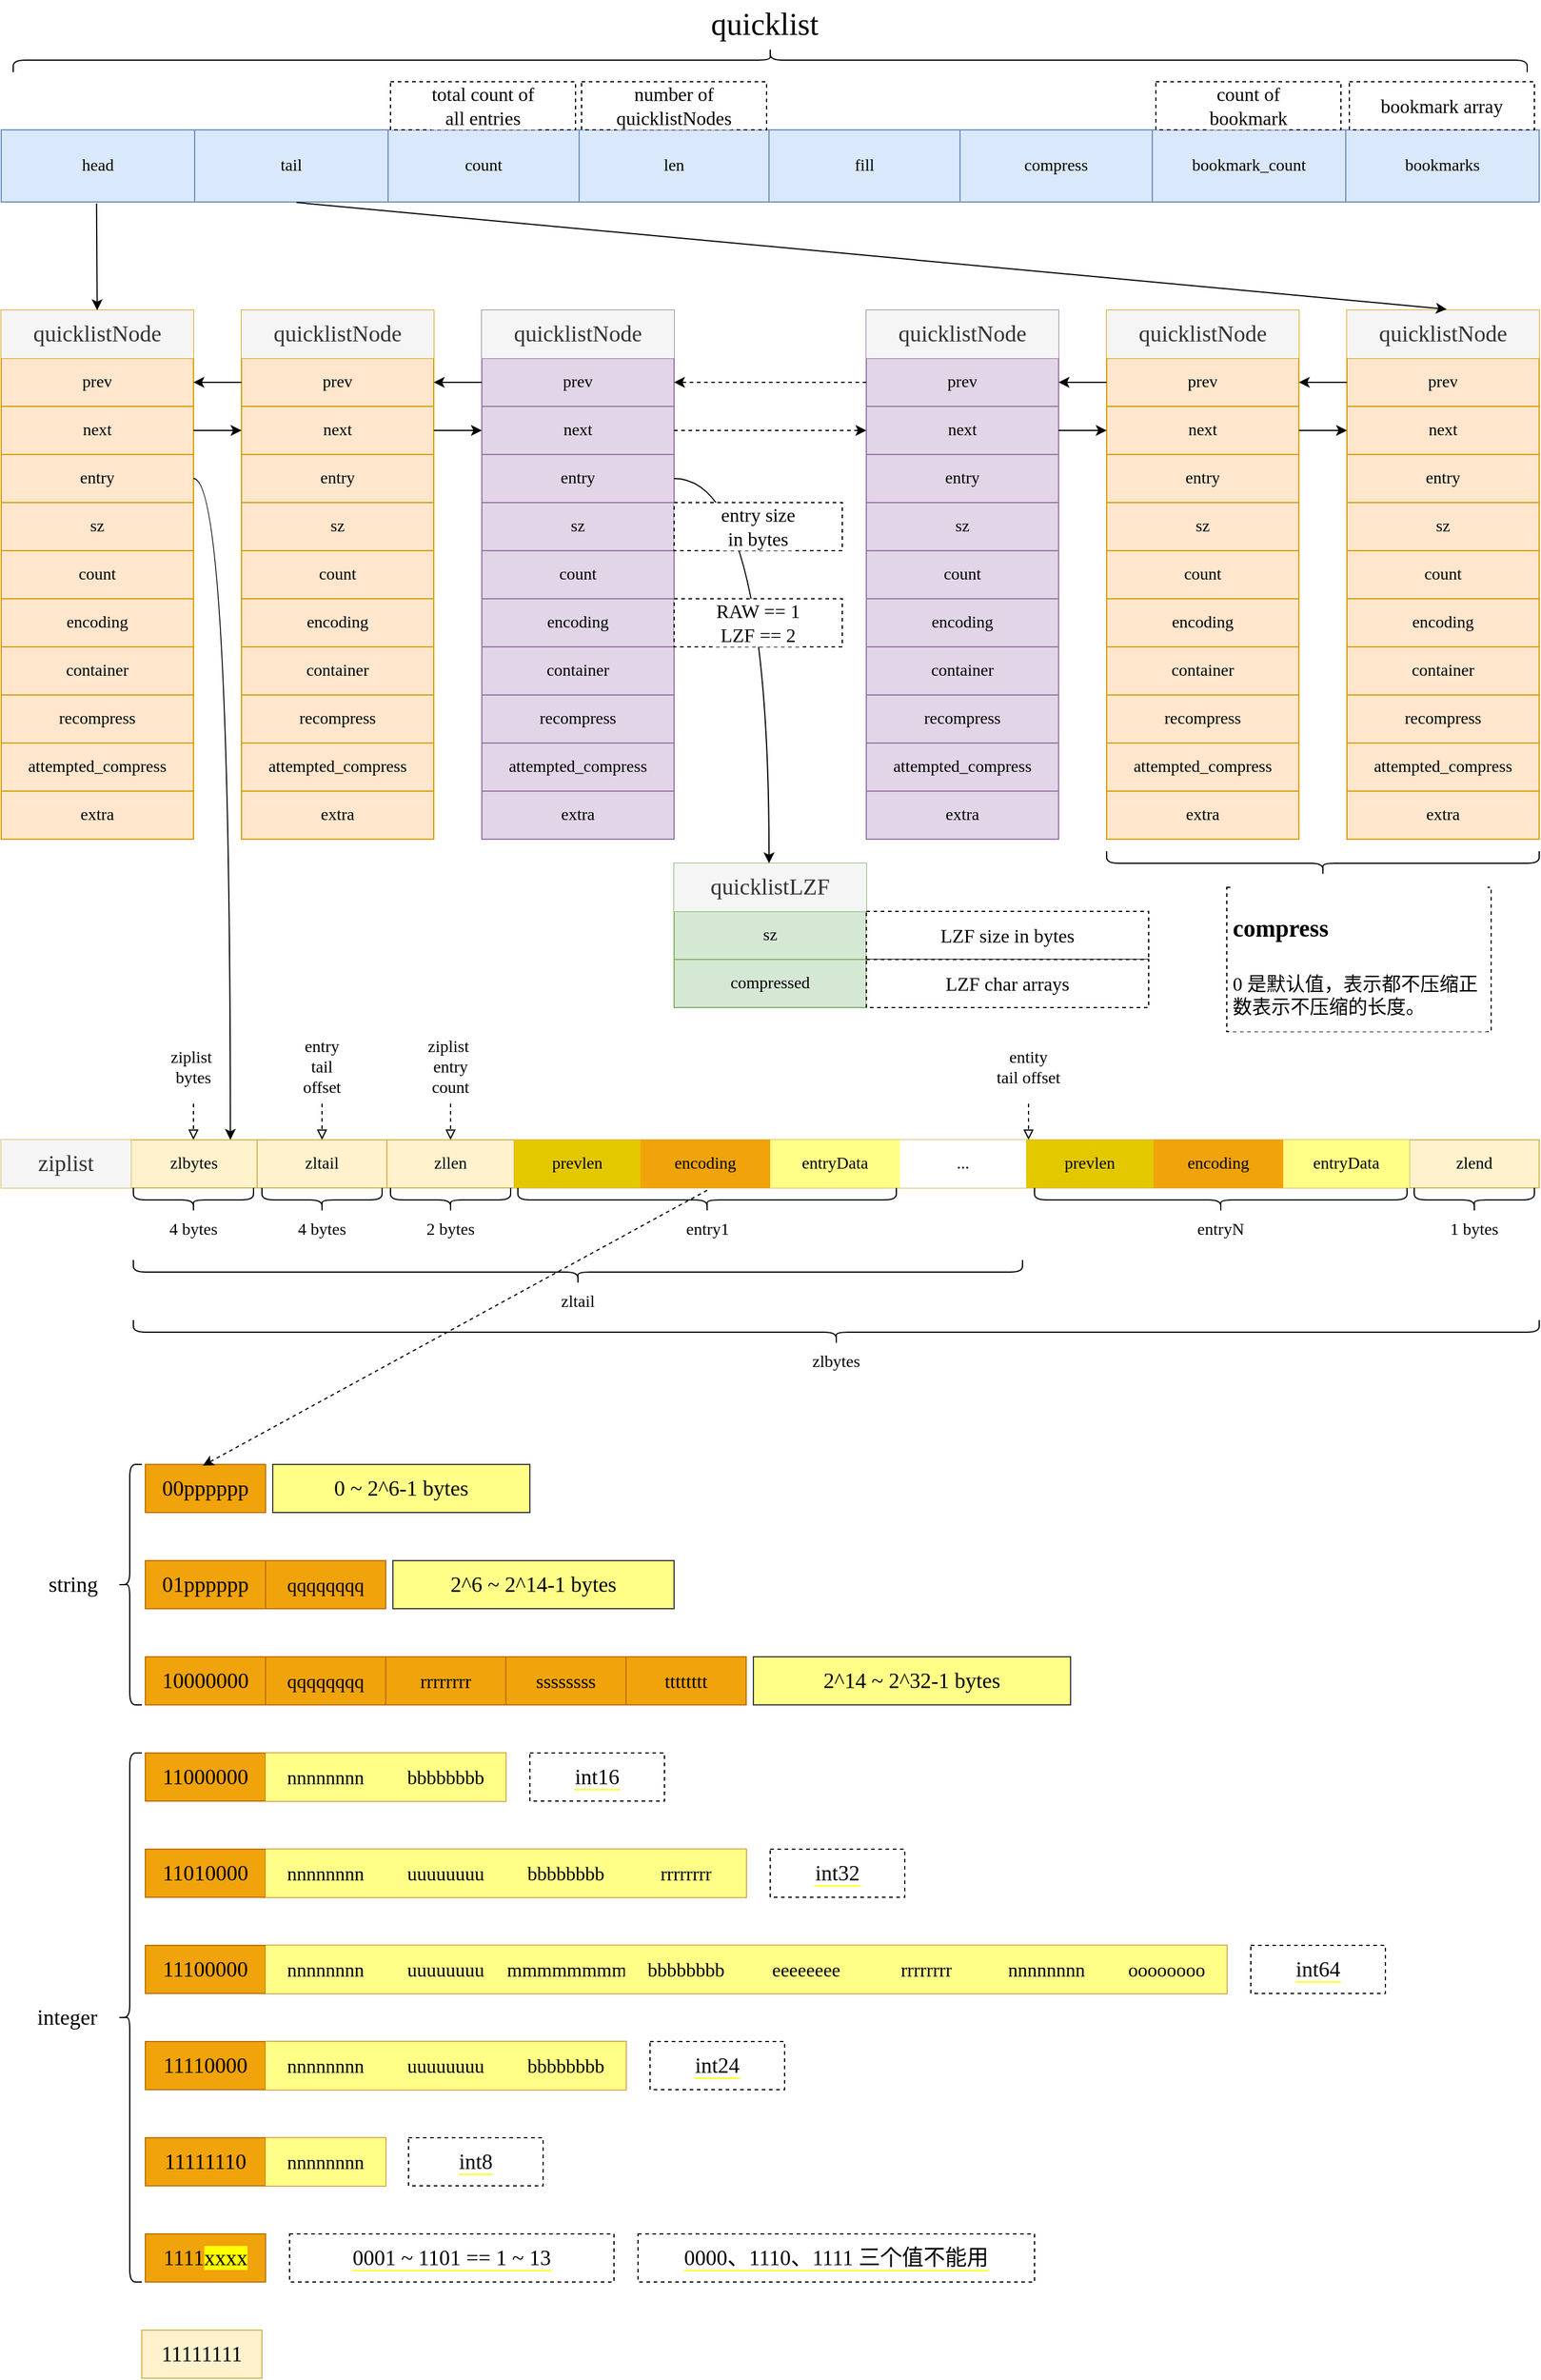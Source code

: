 <mxfile version="17.2.1" type="device"><diagram id="ArhvCbxfyizQ7eMeeCNa" name="第 1 页"><mxGraphModel dx="1511" dy="1042" grid="1" gridSize="10" guides="1" tooltips="1" connect="1" arrows="1" fold="1" page="1" pageScale="1" pageWidth="850" pageHeight="1100" math="0" shadow="0"><root><mxCell id="0"/><mxCell id="1" parent="0"/><mxCell id="2wiL3O3v1NkD9piowrAz-1" value="" style="shape=table;html=1;whiteSpace=wrap;startSize=0;container=1;collapsible=0;childLayout=tableLayout;fillColor=#dae8fc;strokeColor=#6c8ebf;fontSize=14;fontFamily=JetBrains Mono;" vertex="1" parent="1"><mxGeometry y="210" width="1280" height="60" as="geometry"/></mxCell><mxCell id="2wiL3O3v1NkD9piowrAz-2" value="" style="shape=tableRow;horizontal=0;startSize=0;swimlaneHead=0;swimlaneBody=0;top=0;left=0;bottom=0;right=0;collapsible=0;dropTarget=0;fillColor=none;points=[[0,0.5],[1,0.5]];portConstraint=eastwest;fontSize=14;fontFamily=JetBrains Mono;" vertex="1" parent="2wiL3O3v1NkD9piowrAz-1"><mxGeometry width="1280" height="60" as="geometry"/></mxCell><mxCell id="2wiL3O3v1NkD9piowrAz-24" value="head" style="shape=partialRectangle;html=1;whiteSpace=wrap;connectable=0;fillColor=none;top=0;left=0;bottom=0;right=0;overflow=hidden;fontSize=14;fontFamily=JetBrains Mono;" vertex="1" parent="2wiL3O3v1NkD9piowrAz-2"><mxGeometry width="161" height="60" as="geometry"><mxRectangle width="161" height="60" as="alternateBounds"/></mxGeometry></mxCell><mxCell id="2wiL3O3v1NkD9piowrAz-23" value="tail" style="shape=partialRectangle;html=1;whiteSpace=wrap;connectable=0;fillColor=none;top=0;left=0;bottom=0;right=0;overflow=hidden;fontSize=14;fontFamily=JetBrains Mono;" vertex="1" parent="2wiL3O3v1NkD9piowrAz-2"><mxGeometry x="161" width="161" height="60" as="geometry"><mxRectangle width="161" height="60" as="alternateBounds"/></mxGeometry></mxCell><mxCell id="2wiL3O3v1NkD9piowrAz-3" value="count" style="shape=partialRectangle;html=1;whiteSpace=wrap;connectable=0;fillColor=none;top=0;left=0;bottom=0;right=0;overflow=hidden;fontSize=14;fontFamily=JetBrains Mono;" vertex="1" parent="2wiL3O3v1NkD9piowrAz-2"><mxGeometry x="322" width="159" height="60" as="geometry"><mxRectangle width="159" height="60" as="alternateBounds"/></mxGeometry></mxCell><mxCell id="2wiL3O3v1NkD9piowrAz-4" value="len" style="shape=partialRectangle;html=1;whiteSpace=wrap;connectable=0;fillColor=none;top=0;left=0;bottom=0;right=0;overflow=hidden;fontSize=14;fontFamily=JetBrains Mono;" vertex="1" parent="2wiL3O3v1NkD9piowrAz-2"><mxGeometry x="481" width="158" height="60" as="geometry"><mxRectangle width="158" height="60" as="alternateBounds"/></mxGeometry></mxCell><mxCell id="2wiL3O3v1NkD9piowrAz-5" value="fill" style="shape=partialRectangle;html=1;whiteSpace=wrap;connectable=0;fillColor=none;top=0;left=0;bottom=0;right=0;overflow=hidden;fontSize=14;fontFamily=JetBrains Mono;" vertex="1" parent="2wiL3O3v1NkD9piowrAz-2"><mxGeometry x="639" width="159" height="60" as="geometry"><mxRectangle width="159" height="60" as="alternateBounds"/></mxGeometry></mxCell><mxCell id="2wiL3O3v1NkD9piowrAz-25" value="compress" style="shape=partialRectangle;html=1;whiteSpace=wrap;connectable=0;fillColor=none;top=0;left=0;bottom=0;right=0;overflow=hidden;fontSize=14;fontFamily=JetBrains Mono;" vertex="1" parent="2wiL3O3v1NkD9piowrAz-2"><mxGeometry x="798" width="160" height="60" as="geometry"><mxRectangle width="160" height="60" as="alternateBounds"/></mxGeometry></mxCell><mxCell id="2wiL3O3v1NkD9piowrAz-26" value="bookmark_count" style="shape=partialRectangle;html=1;whiteSpace=wrap;connectable=0;fillColor=none;top=0;left=0;bottom=0;right=0;overflow=hidden;fontSize=14;fontFamily=JetBrains Mono;" vertex="1" parent="2wiL3O3v1NkD9piowrAz-2"><mxGeometry x="958" width="161" height="60" as="geometry"><mxRectangle width="161" height="60" as="alternateBounds"/></mxGeometry></mxCell><mxCell id="2wiL3O3v1NkD9piowrAz-27" value="bookmarks" style="shape=partialRectangle;html=1;whiteSpace=wrap;connectable=0;fillColor=none;top=0;left=0;bottom=0;right=0;overflow=hidden;fontSize=14;fontFamily=JetBrains Mono;" vertex="1" parent="2wiL3O3v1NkD9piowrAz-2"><mxGeometry x="1119" width="161" height="60" as="geometry"><mxRectangle width="161" height="60" as="alternateBounds"/></mxGeometry></mxCell><mxCell id="2wiL3O3v1NkD9piowrAz-28" value="" style="shape=curlyBracket;whiteSpace=wrap;html=1;rounded=1;fontSize=14;direction=south;fontFamily=JetBrains Mono;" vertex="1" parent="1"><mxGeometry x="10" y="142" width="1260" height="20" as="geometry"/></mxCell><mxCell id="2wiL3O3v1NkD9piowrAz-29" value="quicklist" style="text;html=1;align=center;verticalAlign=middle;resizable=0;points=[];autosize=1;strokeColor=none;fillColor=none;fontSize=26;fontFamily=JetBrains Mono;" vertex="1" parent="1"><mxGeometry x="555" y="102" width="160" height="40" as="geometry"/></mxCell><mxCell id="2wiL3O3v1NkD9piowrAz-30" value="" style="shape=table;startSize=0;container=1;collapsible=0;childLayout=tableLayout;fontSize=14;fillColor=#ffe6cc;strokeColor=#d79b00;fontFamily=JetBrains Mono;" vertex="1" parent="1"><mxGeometry y="360" width="160" height="440" as="geometry"/></mxCell><mxCell id="2wiL3O3v1NkD9piowrAz-162" style="shape=tableRow;horizontal=0;startSize=0;swimlaneHead=0;swimlaneBody=0;top=0;left=0;bottom=0;right=0;collapsible=0;dropTarget=0;fillColor=none;points=[[0,0.5],[1,0.5]];portConstraint=eastwest;fontSize=14;fontFamily=JetBrains Mono;" vertex="1" parent="2wiL3O3v1NkD9piowrAz-30"><mxGeometry width="160" height="40" as="geometry"/></mxCell><mxCell id="2wiL3O3v1NkD9piowrAz-163" value="&lt;font style=&quot;font-size: 19px;&quot;&gt;quicklistNode&lt;/font&gt;" style="shape=partialRectangle;html=1;whiteSpace=wrap;connectable=0;overflow=hidden;top=0;left=0;bottom=0;right=0;pointerEvents=1;fontSize=19;fillColor=#f5f5f5;fontColor=#333333;strokeColor=#666666;fontFamily=JetBrains Mono;" vertex="1" parent="2wiL3O3v1NkD9piowrAz-162"><mxGeometry width="160" height="40" as="geometry"><mxRectangle width="160" height="40" as="alternateBounds"/></mxGeometry></mxCell><mxCell id="2wiL3O3v1NkD9piowrAz-31" value="" style="shape=tableRow;horizontal=0;startSize=0;swimlaneHead=0;swimlaneBody=0;top=0;left=0;bottom=0;right=0;collapsible=0;dropTarget=0;fillColor=none;points=[[0,0.5],[1,0.5]];portConstraint=eastwest;fontSize=14;fontFamily=JetBrains Mono;" vertex="1" parent="2wiL3O3v1NkD9piowrAz-30"><mxGeometry y="40" width="160" height="40" as="geometry"/></mxCell><mxCell id="2wiL3O3v1NkD9piowrAz-32" value="prev" style="shape=partialRectangle;html=1;whiteSpace=wrap;connectable=0;overflow=hidden;fillColor=none;top=0;left=0;bottom=0;right=0;pointerEvents=1;fontSize=14;fontFamily=JetBrains Mono;" vertex="1" parent="2wiL3O3v1NkD9piowrAz-31"><mxGeometry width="160" height="40" as="geometry"><mxRectangle width="160" height="40" as="alternateBounds"/></mxGeometry></mxCell><mxCell id="2wiL3O3v1NkD9piowrAz-33" value="" style="shape=tableRow;horizontal=0;startSize=0;swimlaneHead=0;swimlaneBody=0;top=0;left=0;bottom=0;right=0;collapsible=0;dropTarget=0;fillColor=none;points=[[0,0.5],[1,0.5]];portConstraint=eastwest;fontSize=14;fontFamily=JetBrains Mono;" vertex="1" parent="2wiL3O3v1NkD9piowrAz-30"><mxGeometry y="80" width="160" height="40" as="geometry"/></mxCell><mxCell id="2wiL3O3v1NkD9piowrAz-34" value="next" style="shape=partialRectangle;html=1;whiteSpace=wrap;connectable=0;overflow=hidden;fillColor=none;top=0;left=0;bottom=0;right=0;pointerEvents=1;fontSize=14;fontFamily=JetBrains Mono;" vertex="1" parent="2wiL3O3v1NkD9piowrAz-33"><mxGeometry width="160" height="40" as="geometry"><mxRectangle width="160" height="40" as="alternateBounds"/></mxGeometry></mxCell><mxCell id="2wiL3O3v1NkD9piowrAz-35" value="" style="shape=tableRow;horizontal=0;startSize=0;swimlaneHead=0;swimlaneBody=0;top=0;left=0;bottom=0;right=0;collapsible=0;dropTarget=0;fillColor=none;points=[[0,0.5],[1,0.5]];portConstraint=eastwest;fontSize=14;fontFamily=JetBrains Mono;" vertex="1" parent="2wiL3O3v1NkD9piowrAz-30"><mxGeometry y="120" width="160" height="40" as="geometry"/></mxCell><mxCell id="2wiL3O3v1NkD9piowrAz-36" value="entry" style="shape=partialRectangle;html=1;whiteSpace=wrap;connectable=0;overflow=hidden;fillColor=none;top=0;left=0;bottom=0;right=0;pointerEvents=1;fontSize=14;fontFamily=JetBrains Mono;" vertex="1" parent="2wiL3O3v1NkD9piowrAz-35"><mxGeometry width="160" height="40" as="geometry"><mxRectangle width="160" height="40" as="alternateBounds"/></mxGeometry></mxCell><mxCell id="2wiL3O3v1NkD9piowrAz-37" value="" style="shape=tableRow;horizontal=0;startSize=0;swimlaneHead=0;swimlaneBody=0;top=0;left=0;bottom=0;right=0;collapsible=0;dropTarget=0;fillColor=none;points=[[0,0.5],[1,0.5]];portConstraint=eastwest;fontSize=14;fontFamily=JetBrains Mono;" vertex="1" parent="2wiL3O3v1NkD9piowrAz-30"><mxGeometry y="160" width="160" height="40" as="geometry"/></mxCell><mxCell id="2wiL3O3v1NkD9piowrAz-38" value="sz" style="shape=partialRectangle;html=1;whiteSpace=wrap;connectable=0;overflow=hidden;fillColor=none;top=0;left=0;bottom=0;right=0;pointerEvents=1;fontSize=14;fontFamily=JetBrains Mono;" vertex="1" parent="2wiL3O3v1NkD9piowrAz-37"><mxGeometry width="160" height="40" as="geometry"><mxRectangle width="160" height="40" as="alternateBounds"/></mxGeometry></mxCell><mxCell id="2wiL3O3v1NkD9piowrAz-39" value="" style="shape=tableRow;horizontal=0;startSize=0;swimlaneHead=0;swimlaneBody=0;top=0;left=0;bottom=0;right=0;collapsible=0;dropTarget=0;fillColor=none;points=[[0,0.5],[1,0.5]];portConstraint=eastwest;fontSize=14;fontFamily=JetBrains Mono;" vertex="1" parent="2wiL3O3v1NkD9piowrAz-30"><mxGeometry y="200" width="160" height="40" as="geometry"/></mxCell><mxCell id="2wiL3O3v1NkD9piowrAz-40" value="count" style="shape=partialRectangle;html=1;whiteSpace=wrap;connectable=0;overflow=hidden;fillColor=none;top=0;left=0;bottom=0;right=0;pointerEvents=1;fontSize=14;fontFamily=JetBrains Mono;" vertex="1" parent="2wiL3O3v1NkD9piowrAz-39"><mxGeometry width="160" height="40" as="geometry"><mxRectangle width="160" height="40" as="alternateBounds"/></mxGeometry></mxCell><mxCell id="2wiL3O3v1NkD9piowrAz-41" value="" style="shape=tableRow;horizontal=0;startSize=0;swimlaneHead=0;swimlaneBody=0;top=0;left=0;bottom=0;right=0;collapsible=0;dropTarget=0;fillColor=none;points=[[0,0.5],[1,0.5]];portConstraint=eastwest;fontSize=14;fontFamily=JetBrains Mono;" vertex="1" parent="2wiL3O3v1NkD9piowrAz-30"><mxGeometry y="240" width="160" height="40" as="geometry"/></mxCell><mxCell id="2wiL3O3v1NkD9piowrAz-42" value="encoding" style="shape=partialRectangle;html=1;whiteSpace=wrap;connectable=0;overflow=hidden;fillColor=none;top=0;left=0;bottom=0;right=0;pointerEvents=1;fontSize=14;fontFamily=JetBrains Mono;" vertex="1" parent="2wiL3O3v1NkD9piowrAz-41"><mxGeometry width="160" height="40" as="geometry"><mxRectangle width="160" height="40" as="alternateBounds"/></mxGeometry></mxCell><mxCell id="2wiL3O3v1NkD9piowrAz-43" value="" style="shape=tableRow;horizontal=0;startSize=0;swimlaneHead=0;swimlaneBody=0;top=0;left=0;bottom=0;right=0;collapsible=0;dropTarget=0;fillColor=none;points=[[0,0.5],[1,0.5]];portConstraint=eastwest;fontSize=14;fontFamily=JetBrains Mono;" vertex="1" parent="2wiL3O3v1NkD9piowrAz-30"><mxGeometry y="280" width="160" height="40" as="geometry"/></mxCell><mxCell id="2wiL3O3v1NkD9piowrAz-44" value="container" style="shape=partialRectangle;html=1;whiteSpace=wrap;connectable=0;overflow=hidden;fillColor=none;top=0;left=0;bottom=0;right=0;pointerEvents=1;fontSize=14;fontFamily=JetBrains Mono;" vertex="1" parent="2wiL3O3v1NkD9piowrAz-43"><mxGeometry width="160" height="40" as="geometry"><mxRectangle width="160" height="40" as="alternateBounds"/></mxGeometry></mxCell><mxCell id="2wiL3O3v1NkD9piowrAz-45" value="" style="shape=tableRow;horizontal=0;startSize=0;swimlaneHead=0;swimlaneBody=0;top=0;left=0;bottom=0;right=0;collapsible=0;dropTarget=0;fillColor=none;points=[[0,0.5],[1,0.5]];portConstraint=eastwest;fontSize=14;fontFamily=JetBrains Mono;" vertex="1" parent="2wiL3O3v1NkD9piowrAz-30"><mxGeometry y="320" width="160" height="40" as="geometry"/></mxCell><mxCell id="2wiL3O3v1NkD9piowrAz-46" value="recompress" style="shape=partialRectangle;html=1;whiteSpace=wrap;connectable=0;overflow=hidden;fillColor=none;top=0;left=0;bottom=0;right=0;pointerEvents=1;fontSize=14;fontFamily=JetBrains Mono;" vertex="1" parent="2wiL3O3v1NkD9piowrAz-45"><mxGeometry width="160" height="40" as="geometry"><mxRectangle width="160" height="40" as="alternateBounds"/></mxGeometry></mxCell><mxCell id="2wiL3O3v1NkD9piowrAz-47" value="" style="shape=tableRow;horizontal=0;startSize=0;swimlaneHead=0;swimlaneBody=0;top=0;left=0;bottom=0;right=0;collapsible=0;dropTarget=0;fillColor=none;points=[[0,0.5],[1,0.5]];portConstraint=eastwest;fontSize=14;fontFamily=JetBrains Mono;" vertex="1" parent="2wiL3O3v1NkD9piowrAz-30"><mxGeometry y="360" width="160" height="40" as="geometry"/></mxCell><mxCell id="2wiL3O3v1NkD9piowrAz-48" value="attempted_compress" style="shape=partialRectangle;html=1;whiteSpace=wrap;connectable=0;overflow=hidden;fillColor=none;top=0;left=0;bottom=0;right=0;pointerEvents=1;fontSize=14;fontFamily=JetBrains Mono;" vertex="1" parent="2wiL3O3v1NkD9piowrAz-47"><mxGeometry width="160" height="40" as="geometry"><mxRectangle width="160" height="40" as="alternateBounds"/></mxGeometry></mxCell><mxCell id="2wiL3O3v1NkD9piowrAz-49" value="" style="shape=tableRow;horizontal=0;startSize=0;swimlaneHead=0;swimlaneBody=0;top=0;left=0;bottom=0;right=0;collapsible=0;dropTarget=0;fillColor=none;points=[[0,0.5],[1,0.5]];portConstraint=eastwest;fontSize=14;fontFamily=JetBrains Mono;" vertex="1" parent="2wiL3O3v1NkD9piowrAz-30"><mxGeometry y="400" width="160" height="40" as="geometry"/></mxCell><mxCell id="2wiL3O3v1NkD9piowrAz-50" value="extra" style="shape=partialRectangle;html=1;whiteSpace=wrap;connectable=0;overflow=hidden;fillColor=none;top=0;left=0;bottom=0;right=0;pointerEvents=1;fontSize=14;fontFamily=JetBrains Mono;" vertex="1" parent="2wiL3O3v1NkD9piowrAz-49"><mxGeometry width="160" height="40" as="geometry"><mxRectangle width="160" height="40" as="alternateBounds"/></mxGeometry></mxCell><mxCell id="2wiL3O3v1NkD9piowrAz-51" value="" style="endArrow=classic;html=1;rounded=0;fontSize=14;exitX=0.062;exitY=1.02;exitDx=0;exitDy=0;exitPerimeter=0;fontFamily=JetBrains Mono;" edge="1" parent="1" source="2wiL3O3v1NkD9piowrAz-2" target="2wiL3O3v1NkD9piowrAz-162"><mxGeometry width="50" height="50" relative="1" as="geometry"><mxPoint x="500" y="470" as="sourcePoint"/><mxPoint x="550" y="420" as="targetPoint"/></mxGeometry></mxCell><mxCell id="2wiL3O3v1NkD9piowrAz-191" value="" style="shape=table;startSize=0;container=1;collapsible=0;childLayout=tableLayout;fontSize=14;fillColor=#ffe6cc;strokeColor=#d79b00;fontFamily=JetBrains Mono;" vertex="1" parent="1"><mxGeometry x="200" y="360" width="160" height="440" as="geometry"/></mxCell><mxCell id="2wiL3O3v1NkD9piowrAz-192" style="shape=tableRow;horizontal=0;startSize=0;swimlaneHead=0;swimlaneBody=0;top=0;left=0;bottom=0;right=0;collapsible=0;dropTarget=0;fillColor=none;points=[[0,0.5],[1,0.5]];portConstraint=eastwest;fontSize=14;fontFamily=JetBrains Mono;" vertex="1" parent="2wiL3O3v1NkD9piowrAz-191"><mxGeometry width="160" height="40" as="geometry"/></mxCell><mxCell id="2wiL3O3v1NkD9piowrAz-193" value="&lt;font style=&quot;font-size: 19px;&quot;&gt;quicklistNode&lt;/font&gt;" style="shape=partialRectangle;html=1;whiteSpace=wrap;connectable=0;overflow=hidden;top=0;left=0;bottom=0;right=0;pointerEvents=1;fontSize=19;fillColor=#f5f5f5;fontColor=#333333;strokeColor=#666666;fontFamily=JetBrains Mono;" vertex="1" parent="2wiL3O3v1NkD9piowrAz-192"><mxGeometry width="160" height="40" as="geometry"><mxRectangle width="160" height="40" as="alternateBounds"/></mxGeometry></mxCell><mxCell id="2wiL3O3v1NkD9piowrAz-194" value="" style="shape=tableRow;horizontal=0;startSize=0;swimlaneHead=0;swimlaneBody=0;top=0;left=0;bottom=0;right=0;collapsible=0;dropTarget=0;fillColor=none;points=[[0,0.5],[1,0.5]];portConstraint=eastwest;fontSize=14;fontFamily=JetBrains Mono;" vertex="1" parent="2wiL3O3v1NkD9piowrAz-191"><mxGeometry y="40" width="160" height="40" as="geometry"/></mxCell><mxCell id="2wiL3O3v1NkD9piowrAz-195" value="prev" style="shape=partialRectangle;html=1;whiteSpace=wrap;connectable=0;overflow=hidden;fillColor=none;top=0;left=0;bottom=0;right=0;pointerEvents=1;fontSize=14;fontFamily=JetBrains Mono;" vertex="1" parent="2wiL3O3v1NkD9piowrAz-194"><mxGeometry width="160" height="40" as="geometry"><mxRectangle width="160" height="40" as="alternateBounds"/></mxGeometry></mxCell><mxCell id="2wiL3O3v1NkD9piowrAz-196" value="" style="shape=tableRow;horizontal=0;startSize=0;swimlaneHead=0;swimlaneBody=0;top=0;left=0;bottom=0;right=0;collapsible=0;dropTarget=0;fillColor=none;points=[[0,0.5],[1,0.5]];portConstraint=eastwest;fontSize=14;fontFamily=JetBrains Mono;" vertex="1" parent="2wiL3O3v1NkD9piowrAz-191"><mxGeometry y="80" width="160" height="40" as="geometry"/></mxCell><mxCell id="2wiL3O3v1NkD9piowrAz-197" value="next" style="shape=partialRectangle;html=1;whiteSpace=wrap;connectable=0;overflow=hidden;fillColor=none;top=0;left=0;bottom=0;right=0;pointerEvents=1;fontSize=14;fontFamily=JetBrains Mono;" vertex="1" parent="2wiL3O3v1NkD9piowrAz-196"><mxGeometry width="160" height="40" as="geometry"><mxRectangle width="160" height="40" as="alternateBounds"/></mxGeometry></mxCell><mxCell id="2wiL3O3v1NkD9piowrAz-198" value="" style="shape=tableRow;horizontal=0;startSize=0;swimlaneHead=0;swimlaneBody=0;top=0;left=0;bottom=0;right=0;collapsible=0;dropTarget=0;fillColor=none;points=[[0,0.5],[1,0.5]];portConstraint=eastwest;fontSize=14;fontFamily=JetBrains Mono;" vertex="1" parent="2wiL3O3v1NkD9piowrAz-191"><mxGeometry y="120" width="160" height="40" as="geometry"/></mxCell><mxCell id="2wiL3O3v1NkD9piowrAz-199" value="entry" style="shape=partialRectangle;html=1;whiteSpace=wrap;connectable=0;overflow=hidden;fillColor=none;top=0;left=0;bottom=0;right=0;pointerEvents=1;fontSize=14;fontFamily=JetBrains Mono;" vertex="1" parent="2wiL3O3v1NkD9piowrAz-198"><mxGeometry width="160" height="40" as="geometry"><mxRectangle width="160" height="40" as="alternateBounds"/></mxGeometry></mxCell><mxCell id="2wiL3O3v1NkD9piowrAz-200" value="" style="shape=tableRow;horizontal=0;startSize=0;swimlaneHead=0;swimlaneBody=0;top=0;left=0;bottom=0;right=0;collapsible=0;dropTarget=0;fillColor=none;points=[[0,0.5],[1,0.5]];portConstraint=eastwest;fontSize=14;fontFamily=JetBrains Mono;" vertex="1" parent="2wiL3O3v1NkD9piowrAz-191"><mxGeometry y="160" width="160" height="40" as="geometry"/></mxCell><mxCell id="2wiL3O3v1NkD9piowrAz-201" value="sz" style="shape=partialRectangle;html=1;whiteSpace=wrap;connectable=0;overflow=hidden;fillColor=none;top=0;left=0;bottom=0;right=0;pointerEvents=1;fontSize=14;fontFamily=JetBrains Mono;" vertex="1" parent="2wiL3O3v1NkD9piowrAz-200"><mxGeometry width="160" height="40" as="geometry"><mxRectangle width="160" height="40" as="alternateBounds"/></mxGeometry></mxCell><mxCell id="2wiL3O3v1NkD9piowrAz-202" value="" style="shape=tableRow;horizontal=0;startSize=0;swimlaneHead=0;swimlaneBody=0;top=0;left=0;bottom=0;right=0;collapsible=0;dropTarget=0;fillColor=none;points=[[0,0.5],[1,0.5]];portConstraint=eastwest;fontSize=14;fontFamily=JetBrains Mono;" vertex="1" parent="2wiL3O3v1NkD9piowrAz-191"><mxGeometry y="200" width="160" height="40" as="geometry"/></mxCell><mxCell id="2wiL3O3v1NkD9piowrAz-203" value="count" style="shape=partialRectangle;html=1;whiteSpace=wrap;connectable=0;overflow=hidden;fillColor=none;top=0;left=0;bottom=0;right=0;pointerEvents=1;fontSize=14;fontFamily=JetBrains Mono;" vertex="1" parent="2wiL3O3v1NkD9piowrAz-202"><mxGeometry width="160" height="40" as="geometry"><mxRectangle width="160" height="40" as="alternateBounds"/></mxGeometry></mxCell><mxCell id="2wiL3O3v1NkD9piowrAz-204" value="" style="shape=tableRow;horizontal=0;startSize=0;swimlaneHead=0;swimlaneBody=0;top=0;left=0;bottom=0;right=0;collapsible=0;dropTarget=0;fillColor=none;points=[[0,0.5],[1,0.5]];portConstraint=eastwest;fontSize=14;fontFamily=JetBrains Mono;" vertex="1" parent="2wiL3O3v1NkD9piowrAz-191"><mxGeometry y="240" width="160" height="40" as="geometry"/></mxCell><mxCell id="2wiL3O3v1NkD9piowrAz-205" value="encoding" style="shape=partialRectangle;html=1;whiteSpace=wrap;connectable=0;overflow=hidden;fillColor=none;top=0;left=0;bottom=0;right=0;pointerEvents=1;fontSize=14;fontFamily=JetBrains Mono;" vertex="1" parent="2wiL3O3v1NkD9piowrAz-204"><mxGeometry width="160" height="40" as="geometry"><mxRectangle width="160" height="40" as="alternateBounds"/></mxGeometry></mxCell><mxCell id="2wiL3O3v1NkD9piowrAz-206" value="" style="shape=tableRow;horizontal=0;startSize=0;swimlaneHead=0;swimlaneBody=0;top=0;left=0;bottom=0;right=0;collapsible=0;dropTarget=0;fillColor=none;points=[[0,0.5],[1,0.5]];portConstraint=eastwest;fontSize=14;fontFamily=JetBrains Mono;" vertex="1" parent="2wiL3O3v1NkD9piowrAz-191"><mxGeometry y="280" width="160" height="40" as="geometry"/></mxCell><mxCell id="2wiL3O3v1NkD9piowrAz-207" value="container" style="shape=partialRectangle;html=1;whiteSpace=wrap;connectable=0;overflow=hidden;fillColor=none;top=0;left=0;bottom=0;right=0;pointerEvents=1;fontSize=14;fontFamily=JetBrains Mono;" vertex="1" parent="2wiL3O3v1NkD9piowrAz-206"><mxGeometry width="160" height="40" as="geometry"><mxRectangle width="160" height="40" as="alternateBounds"/></mxGeometry></mxCell><mxCell id="2wiL3O3v1NkD9piowrAz-208" value="" style="shape=tableRow;horizontal=0;startSize=0;swimlaneHead=0;swimlaneBody=0;top=0;left=0;bottom=0;right=0;collapsible=0;dropTarget=0;fillColor=none;points=[[0,0.5],[1,0.5]];portConstraint=eastwest;fontSize=14;fontFamily=JetBrains Mono;" vertex="1" parent="2wiL3O3v1NkD9piowrAz-191"><mxGeometry y="320" width="160" height="40" as="geometry"/></mxCell><mxCell id="2wiL3O3v1NkD9piowrAz-209" value="recompress" style="shape=partialRectangle;html=1;whiteSpace=wrap;connectable=0;overflow=hidden;fillColor=none;top=0;left=0;bottom=0;right=0;pointerEvents=1;fontSize=14;fontFamily=JetBrains Mono;" vertex="1" parent="2wiL3O3v1NkD9piowrAz-208"><mxGeometry width="160" height="40" as="geometry"><mxRectangle width="160" height="40" as="alternateBounds"/></mxGeometry></mxCell><mxCell id="2wiL3O3v1NkD9piowrAz-210" value="" style="shape=tableRow;horizontal=0;startSize=0;swimlaneHead=0;swimlaneBody=0;top=0;left=0;bottom=0;right=0;collapsible=0;dropTarget=0;fillColor=none;points=[[0,0.5],[1,0.5]];portConstraint=eastwest;fontSize=14;fontFamily=JetBrains Mono;" vertex="1" parent="2wiL3O3v1NkD9piowrAz-191"><mxGeometry y="360" width="160" height="40" as="geometry"/></mxCell><mxCell id="2wiL3O3v1NkD9piowrAz-211" value="attempted_compress" style="shape=partialRectangle;html=1;whiteSpace=wrap;connectable=0;overflow=hidden;fillColor=none;top=0;left=0;bottom=0;right=0;pointerEvents=1;fontSize=14;fontFamily=JetBrains Mono;" vertex="1" parent="2wiL3O3v1NkD9piowrAz-210"><mxGeometry width="160" height="40" as="geometry"><mxRectangle width="160" height="40" as="alternateBounds"/></mxGeometry></mxCell><mxCell id="2wiL3O3v1NkD9piowrAz-212" value="" style="shape=tableRow;horizontal=0;startSize=0;swimlaneHead=0;swimlaneBody=0;top=0;left=0;bottom=0;right=0;collapsible=0;dropTarget=0;fillColor=none;points=[[0,0.5],[1,0.5]];portConstraint=eastwest;fontSize=14;fontFamily=JetBrains Mono;" vertex="1" parent="2wiL3O3v1NkD9piowrAz-191"><mxGeometry y="400" width="160" height="40" as="geometry"/></mxCell><mxCell id="2wiL3O3v1NkD9piowrAz-213" value="extra" style="shape=partialRectangle;html=1;whiteSpace=wrap;connectable=0;overflow=hidden;fillColor=none;top=0;left=0;bottom=0;right=0;pointerEvents=1;fontSize=14;fontFamily=JetBrains Mono;" vertex="1" parent="2wiL3O3v1NkD9piowrAz-212"><mxGeometry width="160" height="40" as="geometry"><mxRectangle width="160" height="40" as="alternateBounds"/></mxGeometry></mxCell><mxCell id="2wiL3O3v1NkD9piowrAz-214" value="" style="shape=table;startSize=0;container=1;collapsible=0;childLayout=tableLayout;fontSize=14;fillColor=#e1d5e7;strokeColor=#9673a6;fontFamily=JetBrains Mono;" vertex="1" parent="1"><mxGeometry x="400" y="360" width="160" height="440" as="geometry"/></mxCell><mxCell id="2wiL3O3v1NkD9piowrAz-215" style="shape=tableRow;horizontal=0;startSize=0;swimlaneHead=0;swimlaneBody=0;top=0;left=0;bottom=0;right=0;collapsible=0;dropTarget=0;fillColor=none;points=[[0,0.5],[1,0.5]];portConstraint=eastwest;fontSize=14;fontFamily=JetBrains Mono;" vertex="1" parent="2wiL3O3v1NkD9piowrAz-214"><mxGeometry width="160" height="40" as="geometry"/></mxCell><mxCell id="2wiL3O3v1NkD9piowrAz-216" value="&lt;font style=&quot;font-size: 19px;&quot;&gt;quicklistNode&lt;/font&gt;" style="shape=partialRectangle;html=1;whiteSpace=wrap;connectable=0;overflow=hidden;fillColor=#f5f5f5;top=0;left=0;bottom=0;right=0;pointerEvents=1;fontSize=19;fontColor=#333333;strokeColor=#666666;fontFamily=JetBrains Mono;" vertex="1" parent="2wiL3O3v1NkD9piowrAz-215"><mxGeometry width="160" height="40" as="geometry"><mxRectangle width="160" height="40" as="alternateBounds"/></mxGeometry></mxCell><mxCell id="2wiL3O3v1NkD9piowrAz-217" value="" style="shape=tableRow;horizontal=0;startSize=0;swimlaneHead=0;swimlaneBody=0;top=0;left=0;bottom=0;right=0;collapsible=0;dropTarget=0;fillColor=none;points=[[0,0.5],[1,0.5]];portConstraint=eastwest;fontSize=14;fontFamily=JetBrains Mono;" vertex="1" parent="2wiL3O3v1NkD9piowrAz-214"><mxGeometry y="40" width="160" height="40" as="geometry"/></mxCell><mxCell id="2wiL3O3v1NkD9piowrAz-218" value="prev" style="shape=partialRectangle;html=1;whiteSpace=wrap;connectable=0;overflow=hidden;fillColor=none;top=0;left=0;bottom=0;right=0;pointerEvents=1;fontSize=14;fontFamily=JetBrains Mono;" vertex="1" parent="2wiL3O3v1NkD9piowrAz-217"><mxGeometry width="160" height="40" as="geometry"><mxRectangle width="160" height="40" as="alternateBounds"/></mxGeometry></mxCell><mxCell id="2wiL3O3v1NkD9piowrAz-219" value="" style="shape=tableRow;horizontal=0;startSize=0;swimlaneHead=0;swimlaneBody=0;top=0;left=0;bottom=0;right=0;collapsible=0;dropTarget=0;fillColor=none;points=[[0,0.5],[1,0.5]];portConstraint=eastwest;fontSize=14;fontFamily=JetBrains Mono;" vertex="1" parent="2wiL3O3v1NkD9piowrAz-214"><mxGeometry y="80" width="160" height="40" as="geometry"/></mxCell><mxCell id="2wiL3O3v1NkD9piowrAz-220" value="next" style="shape=partialRectangle;html=1;whiteSpace=wrap;connectable=0;overflow=hidden;fillColor=none;top=0;left=0;bottom=0;right=0;pointerEvents=1;fontSize=14;fontFamily=JetBrains Mono;" vertex="1" parent="2wiL3O3v1NkD9piowrAz-219"><mxGeometry width="160" height="40" as="geometry"><mxRectangle width="160" height="40" as="alternateBounds"/></mxGeometry></mxCell><mxCell id="2wiL3O3v1NkD9piowrAz-221" value="" style="shape=tableRow;horizontal=0;startSize=0;swimlaneHead=0;swimlaneBody=0;top=0;left=0;bottom=0;right=0;collapsible=0;dropTarget=0;fillColor=none;points=[[0,0.5],[1,0.5]];portConstraint=eastwest;fontSize=14;fontFamily=JetBrains Mono;" vertex="1" parent="2wiL3O3v1NkD9piowrAz-214"><mxGeometry y="120" width="160" height="40" as="geometry"/></mxCell><mxCell id="2wiL3O3v1NkD9piowrAz-222" value="entry" style="shape=partialRectangle;html=1;whiteSpace=wrap;connectable=0;overflow=hidden;fillColor=none;top=0;left=0;bottom=0;right=0;pointerEvents=1;fontSize=14;fontFamily=JetBrains Mono;" vertex="1" parent="2wiL3O3v1NkD9piowrAz-221"><mxGeometry width="160" height="40" as="geometry"><mxRectangle width="160" height="40" as="alternateBounds"/></mxGeometry></mxCell><mxCell id="2wiL3O3v1NkD9piowrAz-223" value="" style="shape=tableRow;horizontal=0;startSize=0;swimlaneHead=0;swimlaneBody=0;top=0;left=0;bottom=0;right=0;collapsible=0;dropTarget=0;fillColor=none;points=[[0,0.5],[1,0.5]];portConstraint=eastwest;fontSize=14;fontFamily=JetBrains Mono;" vertex="1" parent="2wiL3O3v1NkD9piowrAz-214"><mxGeometry y="160" width="160" height="40" as="geometry"/></mxCell><mxCell id="2wiL3O3v1NkD9piowrAz-224" value="sz" style="shape=partialRectangle;html=1;whiteSpace=wrap;connectable=0;overflow=hidden;fillColor=none;top=0;left=0;bottom=0;right=0;pointerEvents=1;fontSize=14;fontFamily=JetBrains Mono;" vertex="1" parent="2wiL3O3v1NkD9piowrAz-223"><mxGeometry width="160" height="40" as="geometry"><mxRectangle width="160" height="40" as="alternateBounds"/></mxGeometry></mxCell><mxCell id="2wiL3O3v1NkD9piowrAz-225" value="" style="shape=tableRow;horizontal=0;startSize=0;swimlaneHead=0;swimlaneBody=0;top=0;left=0;bottom=0;right=0;collapsible=0;dropTarget=0;fillColor=none;points=[[0,0.5],[1,0.5]];portConstraint=eastwest;fontSize=14;fontFamily=JetBrains Mono;" vertex="1" parent="2wiL3O3v1NkD9piowrAz-214"><mxGeometry y="200" width="160" height="40" as="geometry"/></mxCell><mxCell id="2wiL3O3v1NkD9piowrAz-226" value="count" style="shape=partialRectangle;html=1;whiteSpace=wrap;connectable=0;overflow=hidden;fillColor=none;top=0;left=0;bottom=0;right=0;pointerEvents=1;fontSize=14;fontFamily=JetBrains Mono;" vertex="1" parent="2wiL3O3v1NkD9piowrAz-225"><mxGeometry width="160" height="40" as="geometry"><mxRectangle width="160" height="40" as="alternateBounds"/></mxGeometry></mxCell><mxCell id="2wiL3O3v1NkD9piowrAz-227" value="" style="shape=tableRow;horizontal=0;startSize=0;swimlaneHead=0;swimlaneBody=0;top=0;left=0;bottom=0;right=0;collapsible=0;dropTarget=0;fillColor=none;points=[[0,0.5],[1,0.5]];portConstraint=eastwest;fontSize=14;fontFamily=JetBrains Mono;" vertex="1" parent="2wiL3O3v1NkD9piowrAz-214"><mxGeometry y="240" width="160" height="40" as="geometry"/></mxCell><mxCell id="2wiL3O3v1NkD9piowrAz-228" value="encoding" style="shape=partialRectangle;html=1;whiteSpace=wrap;connectable=0;overflow=hidden;fillColor=none;top=0;left=0;bottom=0;right=0;pointerEvents=1;fontSize=14;fontFamily=JetBrains Mono;" vertex="1" parent="2wiL3O3v1NkD9piowrAz-227"><mxGeometry width="160" height="40" as="geometry"><mxRectangle width="160" height="40" as="alternateBounds"/></mxGeometry></mxCell><mxCell id="2wiL3O3v1NkD9piowrAz-229" value="" style="shape=tableRow;horizontal=0;startSize=0;swimlaneHead=0;swimlaneBody=0;top=0;left=0;bottom=0;right=0;collapsible=0;dropTarget=0;fillColor=none;points=[[0,0.5],[1,0.5]];portConstraint=eastwest;fontSize=14;fontFamily=JetBrains Mono;" vertex="1" parent="2wiL3O3v1NkD9piowrAz-214"><mxGeometry y="280" width="160" height="40" as="geometry"/></mxCell><mxCell id="2wiL3O3v1NkD9piowrAz-230" value="container" style="shape=partialRectangle;html=1;whiteSpace=wrap;connectable=0;overflow=hidden;fillColor=none;top=0;left=0;bottom=0;right=0;pointerEvents=1;fontSize=14;fontFamily=JetBrains Mono;" vertex="1" parent="2wiL3O3v1NkD9piowrAz-229"><mxGeometry width="160" height="40" as="geometry"><mxRectangle width="160" height="40" as="alternateBounds"/></mxGeometry></mxCell><mxCell id="2wiL3O3v1NkD9piowrAz-231" value="" style="shape=tableRow;horizontal=0;startSize=0;swimlaneHead=0;swimlaneBody=0;top=0;left=0;bottom=0;right=0;collapsible=0;dropTarget=0;fillColor=none;points=[[0,0.5],[1,0.5]];portConstraint=eastwest;fontSize=14;fontFamily=JetBrains Mono;" vertex="1" parent="2wiL3O3v1NkD9piowrAz-214"><mxGeometry y="320" width="160" height="40" as="geometry"/></mxCell><mxCell id="2wiL3O3v1NkD9piowrAz-232" value="recompress" style="shape=partialRectangle;html=1;whiteSpace=wrap;connectable=0;overflow=hidden;fillColor=none;top=0;left=0;bottom=0;right=0;pointerEvents=1;fontSize=14;fontFamily=JetBrains Mono;" vertex="1" parent="2wiL3O3v1NkD9piowrAz-231"><mxGeometry width="160" height="40" as="geometry"><mxRectangle width="160" height="40" as="alternateBounds"/></mxGeometry></mxCell><mxCell id="2wiL3O3v1NkD9piowrAz-233" value="" style="shape=tableRow;horizontal=0;startSize=0;swimlaneHead=0;swimlaneBody=0;top=0;left=0;bottom=0;right=0;collapsible=0;dropTarget=0;fillColor=none;points=[[0,0.5],[1,0.5]];portConstraint=eastwest;fontSize=14;fontFamily=JetBrains Mono;" vertex="1" parent="2wiL3O3v1NkD9piowrAz-214"><mxGeometry y="360" width="160" height="40" as="geometry"/></mxCell><mxCell id="2wiL3O3v1NkD9piowrAz-234" value="attempted_compress" style="shape=partialRectangle;html=1;whiteSpace=wrap;connectable=0;overflow=hidden;fillColor=none;top=0;left=0;bottom=0;right=0;pointerEvents=1;fontSize=14;fontFamily=JetBrains Mono;" vertex="1" parent="2wiL3O3v1NkD9piowrAz-233"><mxGeometry width="160" height="40" as="geometry"><mxRectangle width="160" height="40" as="alternateBounds"/></mxGeometry></mxCell><mxCell id="2wiL3O3v1NkD9piowrAz-235" value="" style="shape=tableRow;horizontal=0;startSize=0;swimlaneHead=0;swimlaneBody=0;top=0;left=0;bottom=0;right=0;collapsible=0;dropTarget=0;fillColor=none;points=[[0,0.5],[1,0.5]];portConstraint=eastwest;fontSize=14;fontFamily=JetBrains Mono;" vertex="1" parent="2wiL3O3v1NkD9piowrAz-214"><mxGeometry y="400" width="160" height="40" as="geometry"/></mxCell><mxCell id="2wiL3O3v1NkD9piowrAz-236" value="extra" style="shape=partialRectangle;html=1;whiteSpace=wrap;connectable=0;overflow=hidden;fillColor=none;top=0;left=0;bottom=0;right=0;pointerEvents=1;fontSize=14;fontFamily=JetBrains Mono;" vertex="1" parent="2wiL3O3v1NkD9piowrAz-235"><mxGeometry width="160" height="40" as="geometry"><mxRectangle width="160" height="40" as="alternateBounds"/></mxGeometry></mxCell><mxCell id="2wiL3O3v1NkD9piowrAz-237" value="" style="shape=table;startSize=0;container=1;collapsible=0;childLayout=tableLayout;fontSize=14;fillColor=#e1d5e7;strokeColor=#9673a6;fontFamily=JetBrains Mono;" vertex="1" parent="1"><mxGeometry x="720" y="360" width="160" height="440" as="geometry"/></mxCell><mxCell id="2wiL3O3v1NkD9piowrAz-238" style="shape=tableRow;horizontal=0;startSize=0;swimlaneHead=0;swimlaneBody=0;top=0;left=0;bottom=0;right=0;collapsible=0;dropTarget=0;fillColor=none;points=[[0,0.5],[1,0.5]];portConstraint=eastwest;fontSize=14;fontFamily=JetBrains Mono;" vertex="1" parent="2wiL3O3v1NkD9piowrAz-237"><mxGeometry width="160" height="40" as="geometry"/></mxCell><mxCell id="2wiL3O3v1NkD9piowrAz-239" value="&lt;font style=&quot;font-size: 19px;&quot;&gt;quicklistNode&lt;/font&gt;" style="shape=partialRectangle;html=1;whiteSpace=wrap;connectable=0;overflow=hidden;fillColor=#f5f5f5;top=0;left=0;bottom=0;right=0;pointerEvents=1;fontSize=19;fontColor=#333333;strokeColor=#666666;fontFamily=JetBrains Mono;" vertex="1" parent="2wiL3O3v1NkD9piowrAz-238"><mxGeometry width="160" height="40" as="geometry"><mxRectangle width="160" height="40" as="alternateBounds"/></mxGeometry></mxCell><mxCell id="2wiL3O3v1NkD9piowrAz-240" value="" style="shape=tableRow;horizontal=0;startSize=0;swimlaneHead=0;swimlaneBody=0;top=0;left=0;bottom=0;right=0;collapsible=0;dropTarget=0;fillColor=none;points=[[0,0.5],[1,0.5]];portConstraint=eastwest;fontSize=14;fontFamily=JetBrains Mono;" vertex="1" parent="2wiL3O3v1NkD9piowrAz-237"><mxGeometry y="40" width="160" height="40" as="geometry"/></mxCell><mxCell id="2wiL3O3v1NkD9piowrAz-241" value="prev" style="shape=partialRectangle;html=1;whiteSpace=wrap;connectable=0;overflow=hidden;fillColor=none;top=0;left=0;bottom=0;right=0;pointerEvents=1;fontSize=14;fontFamily=JetBrains Mono;" vertex="1" parent="2wiL3O3v1NkD9piowrAz-240"><mxGeometry width="160" height="40" as="geometry"><mxRectangle width="160" height="40" as="alternateBounds"/></mxGeometry></mxCell><mxCell id="2wiL3O3v1NkD9piowrAz-242" value="" style="shape=tableRow;horizontal=0;startSize=0;swimlaneHead=0;swimlaneBody=0;top=0;left=0;bottom=0;right=0;collapsible=0;dropTarget=0;fillColor=none;points=[[0,0.5],[1,0.5]];portConstraint=eastwest;fontSize=14;fontFamily=JetBrains Mono;" vertex="1" parent="2wiL3O3v1NkD9piowrAz-237"><mxGeometry y="80" width="160" height="40" as="geometry"/></mxCell><mxCell id="2wiL3O3v1NkD9piowrAz-243" value="next" style="shape=partialRectangle;html=1;whiteSpace=wrap;connectable=0;overflow=hidden;fillColor=none;top=0;left=0;bottom=0;right=0;pointerEvents=1;fontSize=14;fontFamily=JetBrains Mono;" vertex="1" parent="2wiL3O3v1NkD9piowrAz-242"><mxGeometry width="160" height="40" as="geometry"><mxRectangle width="160" height="40" as="alternateBounds"/></mxGeometry></mxCell><mxCell id="2wiL3O3v1NkD9piowrAz-244" value="" style="shape=tableRow;horizontal=0;startSize=0;swimlaneHead=0;swimlaneBody=0;top=0;left=0;bottom=0;right=0;collapsible=0;dropTarget=0;fillColor=none;points=[[0,0.5],[1,0.5]];portConstraint=eastwest;fontSize=14;fontFamily=JetBrains Mono;" vertex="1" parent="2wiL3O3v1NkD9piowrAz-237"><mxGeometry y="120" width="160" height="40" as="geometry"/></mxCell><mxCell id="2wiL3O3v1NkD9piowrAz-245" value="entry" style="shape=partialRectangle;html=1;whiteSpace=wrap;connectable=0;overflow=hidden;fillColor=none;top=0;left=0;bottom=0;right=0;pointerEvents=1;fontSize=14;fontFamily=JetBrains Mono;" vertex="1" parent="2wiL3O3v1NkD9piowrAz-244"><mxGeometry width="160" height="40" as="geometry"><mxRectangle width="160" height="40" as="alternateBounds"/></mxGeometry></mxCell><mxCell id="2wiL3O3v1NkD9piowrAz-246" value="" style="shape=tableRow;horizontal=0;startSize=0;swimlaneHead=0;swimlaneBody=0;top=0;left=0;bottom=0;right=0;collapsible=0;dropTarget=0;fillColor=none;points=[[0,0.5],[1,0.5]];portConstraint=eastwest;fontSize=14;fontFamily=JetBrains Mono;" vertex="1" parent="2wiL3O3v1NkD9piowrAz-237"><mxGeometry y="160" width="160" height="40" as="geometry"/></mxCell><mxCell id="2wiL3O3v1NkD9piowrAz-247" value="sz" style="shape=partialRectangle;html=1;whiteSpace=wrap;connectable=0;overflow=hidden;fillColor=none;top=0;left=0;bottom=0;right=0;pointerEvents=1;fontSize=14;fontFamily=JetBrains Mono;" vertex="1" parent="2wiL3O3v1NkD9piowrAz-246"><mxGeometry width="160" height="40" as="geometry"><mxRectangle width="160" height="40" as="alternateBounds"/></mxGeometry></mxCell><mxCell id="2wiL3O3v1NkD9piowrAz-248" value="" style="shape=tableRow;horizontal=0;startSize=0;swimlaneHead=0;swimlaneBody=0;top=0;left=0;bottom=0;right=0;collapsible=0;dropTarget=0;fillColor=none;points=[[0,0.5],[1,0.5]];portConstraint=eastwest;fontSize=14;fontFamily=JetBrains Mono;" vertex="1" parent="2wiL3O3v1NkD9piowrAz-237"><mxGeometry y="200" width="160" height="40" as="geometry"/></mxCell><mxCell id="2wiL3O3v1NkD9piowrAz-249" value="count" style="shape=partialRectangle;html=1;whiteSpace=wrap;connectable=0;overflow=hidden;fillColor=none;top=0;left=0;bottom=0;right=0;pointerEvents=1;fontSize=14;fontFamily=JetBrains Mono;" vertex="1" parent="2wiL3O3v1NkD9piowrAz-248"><mxGeometry width="160" height="40" as="geometry"><mxRectangle width="160" height="40" as="alternateBounds"/></mxGeometry></mxCell><mxCell id="2wiL3O3v1NkD9piowrAz-250" value="" style="shape=tableRow;horizontal=0;startSize=0;swimlaneHead=0;swimlaneBody=0;top=0;left=0;bottom=0;right=0;collapsible=0;dropTarget=0;fillColor=none;points=[[0,0.5],[1,0.5]];portConstraint=eastwest;fontSize=14;fontFamily=JetBrains Mono;" vertex="1" parent="2wiL3O3v1NkD9piowrAz-237"><mxGeometry y="240" width="160" height="40" as="geometry"/></mxCell><mxCell id="2wiL3O3v1NkD9piowrAz-251" value="encoding" style="shape=partialRectangle;html=1;whiteSpace=wrap;connectable=0;overflow=hidden;fillColor=none;top=0;left=0;bottom=0;right=0;pointerEvents=1;fontSize=14;fontFamily=JetBrains Mono;" vertex="1" parent="2wiL3O3v1NkD9piowrAz-250"><mxGeometry width="160" height="40" as="geometry"><mxRectangle width="160" height="40" as="alternateBounds"/></mxGeometry></mxCell><mxCell id="2wiL3O3v1NkD9piowrAz-252" value="" style="shape=tableRow;horizontal=0;startSize=0;swimlaneHead=0;swimlaneBody=0;top=0;left=0;bottom=0;right=0;collapsible=0;dropTarget=0;fillColor=none;points=[[0,0.5],[1,0.5]];portConstraint=eastwest;fontSize=14;fontFamily=JetBrains Mono;" vertex="1" parent="2wiL3O3v1NkD9piowrAz-237"><mxGeometry y="280" width="160" height="40" as="geometry"/></mxCell><mxCell id="2wiL3O3v1NkD9piowrAz-253" value="container" style="shape=partialRectangle;html=1;whiteSpace=wrap;connectable=0;overflow=hidden;fillColor=none;top=0;left=0;bottom=0;right=0;pointerEvents=1;fontSize=14;fontFamily=JetBrains Mono;" vertex="1" parent="2wiL3O3v1NkD9piowrAz-252"><mxGeometry width="160" height="40" as="geometry"><mxRectangle width="160" height="40" as="alternateBounds"/></mxGeometry></mxCell><mxCell id="2wiL3O3v1NkD9piowrAz-254" value="" style="shape=tableRow;horizontal=0;startSize=0;swimlaneHead=0;swimlaneBody=0;top=0;left=0;bottom=0;right=0;collapsible=0;dropTarget=0;fillColor=none;points=[[0,0.5],[1,0.5]];portConstraint=eastwest;fontSize=14;fontFamily=JetBrains Mono;" vertex="1" parent="2wiL3O3v1NkD9piowrAz-237"><mxGeometry y="320" width="160" height="40" as="geometry"/></mxCell><mxCell id="2wiL3O3v1NkD9piowrAz-255" value="recompress" style="shape=partialRectangle;html=1;whiteSpace=wrap;connectable=0;overflow=hidden;fillColor=none;top=0;left=0;bottom=0;right=0;pointerEvents=1;fontSize=14;fontFamily=JetBrains Mono;" vertex="1" parent="2wiL3O3v1NkD9piowrAz-254"><mxGeometry width="160" height="40" as="geometry"><mxRectangle width="160" height="40" as="alternateBounds"/></mxGeometry></mxCell><mxCell id="2wiL3O3v1NkD9piowrAz-256" value="" style="shape=tableRow;horizontal=0;startSize=0;swimlaneHead=0;swimlaneBody=0;top=0;left=0;bottom=0;right=0;collapsible=0;dropTarget=0;fillColor=none;points=[[0,0.5],[1,0.5]];portConstraint=eastwest;fontSize=14;fontFamily=JetBrains Mono;" vertex="1" parent="2wiL3O3v1NkD9piowrAz-237"><mxGeometry y="360" width="160" height="40" as="geometry"/></mxCell><mxCell id="2wiL3O3v1NkD9piowrAz-257" value="attempted_compress" style="shape=partialRectangle;html=1;whiteSpace=wrap;connectable=0;overflow=hidden;fillColor=none;top=0;left=0;bottom=0;right=0;pointerEvents=1;fontSize=14;fontFamily=JetBrains Mono;" vertex="1" parent="2wiL3O3v1NkD9piowrAz-256"><mxGeometry width="160" height="40" as="geometry"><mxRectangle width="160" height="40" as="alternateBounds"/></mxGeometry></mxCell><mxCell id="2wiL3O3v1NkD9piowrAz-258" value="" style="shape=tableRow;horizontal=0;startSize=0;swimlaneHead=0;swimlaneBody=0;top=0;left=0;bottom=0;right=0;collapsible=0;dropTarget=0;fillColor=none;points=[[0,0.5],[1,0.5]];portConstraint=eastwest;fontSize=14;fontFamily=JetBrains Mono;" vertex="1" parent="2wiL3O3v1NkD9piowrAz-237"><mxGeometry y="400" width="160" height="40" as="geometry"/></mxCell><mxCell id="2wiL3O3v1NkD9piowrAz-259" value="extra" style="shape=partialRectangle;html=1;whiteSpace=wrap;connectable=0;overflow=hidden;fillColor=none;top=0;left=0;bottom=0;right=0;pointerEvents=1;fontSize=14;fontFamily=JetBrains Mono;" vertex="1" parent="2wiL3O3v1NkD9piowrAz-258"><mxGeometry width="160" height="40" as="geometry"><mxRectangle width="160" height="40" as="alternateBounds"/></mxGeometry></mxCell><mxCell id="2wiL3O3v1NkD9piowrAz-260" value="" style="shape=table;startSize=0;container=1;collapsible=0;childLayout=tableLayout;fontSize=14;fillColor=#ffe6cc;strokeColor=#d79b00;fontFamily=JetBrains Mono;" vertex="1" parent="1"><mxGeometry x="920" y="360" width="160" height="440" as="geometry"/></mxCell><mxCell id="2wiL3O3v1NkD9piowrAz-261" style="shape=tableRow;horizontal=0;startSize=0;swimlaneHead=0;swimlaneBody=0;top=0;left=0;bottom=0;right=0;collapsible=0;dropTarget=0;fillColor=none;points=[[0,0.5],[1,0.5]];portConstraint=eastwest;fontSize=14;fontFamily=JetBrains Mono;" vertex="1" parent="2wiL3O3v1NkD9piowrAz-260"><mxGeometry width="160" height="40" as="geometry"/></mxCell><mxCell id="2wiL3O3v1NkD9piowrAz-262" value="&lt;font style=&quot;font-size: 19px;&quot;&gt;quicklistNode&lt;/font&gt;" style="shape=partialRectangle;html=1;whiteSpace=wrap;connectable=0;overflow=hidden;fillColor=#f5f5f5;top=0;left=0;bottom=0;right=0;pointerEvents=1;fontSize=19;fontColor=#333333;strokeColor=#666666;fontFamily=JetBrains Mono;" vertex="1" parent="2wiL3O3v1NkD9piowrAz-261"><mxGeometry width="160" height="40" as="geometry"><mxRectangle width="160" height="40" as="alternateBounds"/></mxGeometry></mxCell><mxCell id="2wiL3O3v1NkD9piowrAz-263" value="" style="shape=tableRow;horizontal=0;startSize=0;swimlaneHead=0;swimlaneBody=0;top=0;left=0;bottom=0;right=0;collapsible=0;dropTarget=0;fillColor=none;points=[[0,0.5],[1,0.5]];portConstraint=eastwest;fontSize=14;fontFamily=JetBrains Mono;" vertex="1" parent="2wiL3O3v1NkD9piowrAz-260"><mxGeometry y="40" width="160" height="40" as="geometry"/></mxCell><mxCell id="2wiL3O3v1NkD9piowrAz-264" value="prev" style="shape=partialRectangle;html=1;whiteSpace=wrap;connectable=0;overflow=hidden;fillColor=none;top=0;left=0;bottom=0;right=0;pointerEvents=1;fontSize=14;fontFamily=JetBrains Mono;" vertex="1" parent="2wiL3O3v1NkD9piowrAz-263"><mxGeometry width="160" height="40" as="geometry"><mxRectangle width="160" height="40" as="alternateBounds"/></mxGeometry></mxCell><mxCell id="2wiL3O3v1NkD9piowrAz-265" value="" style="shape=tableRow;horizontal=0;startSize=0;swimlaneHead=0;swimlaneBody=0;top=0;left=0;bottom=0;right=0;collapsible=0;dropTarget=0;fillColor=none;points=[[0,0.5],[1,0.5]];portConstraint=eastwest;fontSize=14;fontFamily=JetBrains Mono;" vertex="1" parent="2wiL3O3v1NkD9piowrAz-260"><mxGeometry y="80" width="160" height="40" as="geometry"/></mxCell><mxCell id="2wiL3O3v1NkD9piowrAz-266" value="next" style="shape=partialRectangle;html=1;whiteSpace=wrap;connectable=0;overflow=hidden;fillColor=none;top=0;left=0;bottom=0;right=0;pointerEvents=1;fontSize=14;fontFamily=JetBrains Mono;" vertex="1" parent="2wiL3O3v1NkD9piowrAz-265"><mxGeometry width="160" height="40" as="geometry"><mxRectangle width="160" height="40" as="alternateBounds"/></mxGeometry></mxCell><mxCell id="2wiL3O3v1NkD9piowrAz-267" value="" style="shape=tableRow;horizontal=0;startSize=0;swimlaneHead=0;swimlaneBody=0;top=0;left=0;bottom=0;right=0;collapsible=0;dropTarget=0;fillColor=none;points=[[0,0.5],[1,0.5]];portConstraint=eastwest;fontSize=14;fontFamily=JetBrains Mono;" vertex="1" parent="2wiL3O3v1NkD9piowrAz-260"><mxGeometry y="120" width="160" height="40" as="geometry"/></mxCell><mxCell id="2wiL3O3v1NkD9piowrAz-268" value="entry" style="shape=partialRectangle;html=1;whiteSpace=wrap;connectable=0;overflow=hidden;fillColor=none;top=0;left=0;bottom=0;right=0;pointerEvents=1;fontSize=14;fontFamily=JetBrains Mono;" vertex="1" parent="2wiL3O3v1NkD9piowrAz-267"><mxGeometry width="160" height="40" as="geometry"><mxRectangle width="160" height="40" as="alternateBounds"/></mxGeometry></mxCell><mxCell id="2wiL3O3v1NkD9piowrAz-269" value="" style="shape=tableRow;horizontal=0;startSize=0;swimlaneHead=0;swimlaneBody=0;top=0;left=0;bottom=0;right=0;collapsible=0;dropTarget=0;fillColor=none;points=[[0,0.5],[1,0.5]];portConstraint=eastwest;fontSize=14;fontFamily=JetBrains Mono;" vertex="1" parent="2wiL3O3v1NkD9piowrAz-260"><mxGeometry y="160" width="160" height="40" as="geometry"/></mxCell><mxCell id="2wiL3O3v1NkD9piowrAz-270" value="sz" style="shape=partialRectangle;html=1;whiteSpace=wrap;connectable=0;overflow=hidden;fillColor=none;top=0;left=0;bottom=0;right=0;pointerEvents=1;fontSize=14;fontFamily=JetBrains Mono;" vertex="1" parent="2wiL3O3v1NkD9piowrAz-269"><mxGeometry width="160" height="40" as="geometry"><mxRectangle width="160" height="40" as="alternateBounds"/></mxGeometry></mxCell><mxCell id="2wiL3O3v1NkD9piowrAz-271" value="" style="shape=tableRow;horizontal=0;startSize=0;swimlaneHead=0;swimlaneBody=0;top=0;left=0;bottom=0;right=0;collapsible=0;dropTarget=0;fillColor=none;points=[[0,0.5],[1,0.5]];portConstraint=eastwest;fontSize=14;fontFamily=JetBrains Mono;" vertex="1" parent="2wiL3O3v1NkD9piowrAz-260"><mxGeometry y="200" width="160" height="40" as="geometry"/></mxCell><mxCell id="2wiL3O3v1NkD9piowrAz-272" value="count" style="shape=partialRectangle;html=1;whiteSpace=wrap;connectable=0;overflow=hidden;fillColor=none;top=0;left=0;bottom=0;right=0;pointerEvents=1;fontSize=14;fontFamily=JetBrains Mono;" vertex="1" parent="2wiL3O3v1NkD9piowrAz-271"><mxGeometry width="160" height="40" as="geometry"><mxRectangle width="160" height="40" as="alternateBounds"/></mxGeometry></mxCell><mxCell id="2wiL3O3v1NkD9piowrAz-273" value="" style="shape=tableRow;horizontal=0;startSize=0;swimlaneHead=0;swimlaneBody=0;top=0;left=0;bottom=0;right=0;collapsible=0;dropTarget=0;fillColor=none;points=[[0,0.5],[1,0.5]];portConstraint=eastwest;fontSize=14;fontFamily=JetBrains Mono;" vertex="1" parent="2wiL3O3v1NkD9piowrAz-260"><mxGeometry y="240" width="160" height="40" as="geometry"/></mxCell><mxCell id="2wiL3O3v1NkD9piowrAz-274" value="encoding" style="shape=partialRectangle;html=1;whiteSpace=wrap;connectable=0;overflow=hidden;fillColor=none;top=0;left=0;bottom=0;right=0;pointerEvents=1;fontSize=14;fontFamily=JetBrains Mono;" vertex="1" parent="2wiL3O3v1NkD9piowrAz-273"><mxGeometry width="160" height="40" as="geometry"><mxRectangle width="160" height="40" as="alternateBounds"/></mxGeometry></mxCell><mxCell id="2wiL3O3v1NkD9piowrAz-275" value="" style="shape=tableRow;horizontal=0;startSize=0;swimlaneHead=0;swimlaneBody=0;top=0;left=0;bottom=0;right=0;collapsible=0;dropTarget=0;fillColor=none;points=[[0,0.5],[1,0.5]];portConstraint=eastwest;fontSize=14;fontFamily=JetBrains Mono;" vertex="1" parent="2wiL3O3v1NkD9piowrAz-260"><mxGeometry y="280" width="160" height="40" as="geometry"/></mxCell><mxCell id="2wiL3O3v1NkD9piowrAz-276" value="container" style="shape=partialRectangle;html=1;whiteSpace=wrap;connectable=0;overflow=hidden;fillColor=none;top=0;left=0;bottom=0;right=0;pointerEvents=1;fontSize=14;fontFamily=JetBrains Mono;" vertex="1" parent="2wiL3O3v1NkD9piowrAz-275"><mxGeometry width="160" height="40" as="geometry"><mxRectangle width="160" height="40" as="alternateBounds"/></mxGeometry></mxCell><mxCell id="2wiL3O3v1NkD9piowrAz-277" value="" style="shape=tableRow;horizontal=0;startSize=0;swimlaneHead=0;swimlaneBody=0;top=0;left=0;bottom=0;right=0;collapsible=0;dropTarget=0;fillColor=none;points=[[0,0.5],[1,0.5]];portConstraint=eastwest;fontSize=14;fontFamily=JetBrains Mono;" vertex="1" parent="2wiL3O3v1NkD9piowrAz-260"><mxGeometry y="320" width="160" height="40" as="geometry"/></mxCell><mxCell id="2wiL3O3v1NkD9piowrAz-278" value="recompress" style="shape=partialRectangle;html=1;whiteSpace=wrap;connectable=0;overflow=hidden;fillColor=none;top=0;left=0;bottom=0;right=0;pointerEvents=1;fontSize=14;fontFamily=JetBrains Mono;" vertex="1" parent="2wiL3O3v1NkD9piowrAz-277"><mxGeometry width="160" height="40" as="geometry"><mxRectangle width="160" height="40" as="alternateBounds"/></mxGeometry></mxCell><mxCell id="2wiL3O3v1NkD9piowrAz-279" value="" style="shape=tableRow;horizontal=0;startSize=0;swimlaneHead=0;swimlaneBody=0;top=0;left=0;bottom=0;right=0;collapsible=0;dropTarget=0;fillColor=none;points=[[0,0.5],[1,0.5]];portConstraint=eastwest;fontSize=14;fontFamily=JetBrains Mono;" vertex="1" parent="2wiL3O3v1NkD9piowrAz-260"><mxGeometry y="360" width="160" height="40" as="geometry"/></mxCell><mxCell id="2wiL3O3v1NkD9piowrAz-280" value="attempted_compress" style="shape=partialRectangle;html=1;whiteSpace=wrap;connectable=0;overflow=hidden;fillColor=none;top=0;left=0;bottom=0;right=0;pointerEvents=1;fontSize=14;fontFamily=JetBrains Mono;" vertex="1" parent="2wiL3O3v1NkD9piowrAz-279"><mxGeometry width="160" height="40" as="geometry"><mxRectangle width="160" height="40" as="alternateBounds"/></mxGeometry></mxCell><mxCell id="2wiL3O3v1NkD9piowrAz-281" value="" style="shape=tableRow;horizontal=0;startSize=0;swimlaneHead=0;swimlaneBody=0;top=0;left=0;bottom=0;right=0;collapsible=0;dropTarget=0;fillColor=none;points=[[0,0.5],[1,0.5]];portConstraint=eastwest;fontSize=14;fontFamily=JetBrains Mono;" vertex="1" parent="2wiL3O3v1NkD9piowrAz-260"><mxGeometry y="400" width="160" height="40" as="geometry"/></mxCell><mxCell id="2wiL3O3v1NkD9piowrAz-282" value="extra" style="shape=partialRectangle;html=1;whiteSpace=wrap;connectable=0;overflow=hidden;fillColor=none;top=0;left=0;bottom=0;right=0;pointerEvents=1;fontSize=14;fontFamily=JetBrains Mono;" vertex="1" parent="2wiL3O3v1NkD9piowrAz-281"><mxGeometry width="160" height="40" as="geometry"><mxRectangle width="160" height="40" as="alternateBounds"/></mxGeometry></mxCell><mxCell id="2wiL3O3v1NkD9piowrAz-283" value="" style="shape=table;startSize=0;container=1;collapsible=0;childLayout=tableLayout;fontSize=14;fillColor=#ffe6cc;strokeColor=#d79b00;fontFamily=JetBrains Mono;" vertex="1" parent="1"><mxGeometry x="1120" y="360" width="160" height="440" as="geometry"/></mxCell><mxCell id="2wiL3O3v1NkD9piowrAz-284" style="shape=tableRow;horizontal=0;startSize=0;swimlaneHead=0;swimlaneBody=0;top=0;left=0;bottom=0;right=0;collapsible=0;dropTarget=0;fillColor=none;points=[[0,0.5],[1,0.5]];portConstraint=eastwest;fontSize=14;fontFamily=JetBrains Mono;" vertex="1" parent="2wiL3O3v1NkD9piowrAz-283"><mxGeometry width="160" height="40" as="geometry"/></mxCell><mxCell id="2wiL3O3v1NkD9piowrAz-285" value="&lt;font style=&quot;font-size: 19px;&quot;&gt;quicklistNode&lt;/font&gt;" style="shape=partialRectangle;html=1;whiteSpace=wrap;connectable=0;overflow=hidden;fillColor=#f5f5f5;top=0;left=0;bottom=0;right=0;pointerEvents=1;fontSize=19;fontColor=#333333;strokeColor=#666666;fontFamily=JetBrains Mono;" vertex="1" parent="2wiL3O3v1NkD9piowrAz-284"><mxGeometry width="160" height="40" as="geometry"><mxRectangle width="160" height="40" as="alternateBounds"/></mxGeometry></mxCell><mxCell id="2wiL3O3v1NkD9piowrAz-286" value="" style="shape=tableRow;horizontal=0;startSize=0;swimlaneHead=0;swimlaneBody=0;top=0;left=0;bottom=0;right=0;collapsible=0;dropTarget=0;fillColor=none;points=[[0,0.5],[1,0.5]];portConstraint=eastwest;fontSize=14;fontFamily=JetBrains Mono;" vertex="1" parent="2wiL3O3v1NkD9piowrAz-283"><mxGeometry y="40" width="160" height="40" as="geometry"/></mxCell><mxCell id="2wiL3O3v1NkD9piowrAz-287" value="prev" style="shape=partialRectangle;html=1;whiteSpace=wrap;connectable=0;overflow=hidden;fillColor=none;top=0;left=0;bottom=0;right=0;pointerEvents=1;fontSize=14;fontFamily=JetBrains Mono;" vertex="1" parent="2wiL3O3v1NkD9piowrAz-286"><mxGeometry width="160" height="40" as="geometry"><mxRectangle width="160" height="40" as="alternateBounds"/></mxGeometry></mxCell><mxCell id="2wiL3O3v1NkD9piowrAz-288" value="" style="shape=tableRow;horizontal=0;startSize=0;swimlaneHead=0;swimlaneBody=0;top=0;left=0;bottom=0;right=0;collapsible=0;dropTarget=0;fillColor=none;points=[[0,0.5],[1,0.5]];portConstraint=eastwest;fontSize=14;fontFamily=JetBrains Mono;" vertex="1" parent="2wiL3O3v1NkD9piowrAz-283"><mxGeometry y="80" width="160" height="40" as="geometry"/></mxCell><mxCell id="2wiL3O3v1NkD9piowrAz-289" value="next" style="shape=partialRectangle;html=1;whiteSpace=wrap;connectable=0;overflow=hidden;fillColor=none;top=0;left=0;bottom=0;right=0;pointerEvents=1;fontSize=14;fontFamily=JetBrains Mono;" vertex="1" parent="2wiL3O3v1NkD9piowrAz-288"><mxGeometry width="160" height="40" as="geometry"><mxRectangle width="160" height="40" as="alternateBounds"/></mxGeometry></mxCell><mxCell id="2wiL3O3v1NkD9piowrAz-290" value="" style="shape=tableRow;horizontal=0;startSize=0;swimlaneHead=0;swimlaneBody=0;top=0;left=0;bottom=0;right=0;collapsible=0;dropTarget=0;fillColor=none;points=[[0,0.5],[1,0.5]];portConstraint=eastwest;fontSize=14;fontFamily=JetBrains Mono;" vertex="1" parent="2wiL3O3v1NkD9piowrAz-283"><mxGeometry y="120" width="160" height="40" as="geometry"/></mxCell><mxCell id="2wiL3O3v1NkD9piowrAz-291" value="entry" style="shape=partialRectangle;html=1;whiteSpace=wrap;connectable=0;overflow=hidden;fillColor=none;top=0;left=0;bottom=0;right=0;pointerEvents=1;fontSize=14;fontFamily=JetBrains Mono;" vertex="1" parent="2wiL3O3v1NkD9piowrAz-290"><mxGeometry width="160" height="40" as="geometry"><mxRectangle width="160" height="40" as="alternateBounds"/></mxGeometry></mxCell><mxCell id="2wiL3O3v1NkD9piowrAz-292" value="" style="shape=tableRow;horizontal=0;startSize=0;swimlaneHead=0;swimlaneBody=0;top=0;left=0;bottom=0;right=0;collapsible=0;dropTarget=0;fillColor=none;points=[[0,0.5],[1,0.5]];portConstraint=eastwest;fontSize=14;fontFamily=JetBrains Mono;" vertex="1" parent="2wiL3O3v1NkD9piowrAz-283"><mxGeometry y="160" width="160" height="40" as="geometry"/></mxCell><mxCell id="2wiL3O3v1NkD9piowrAz-293" value="sz" style="shape=partialRectangle;html=1;whiteSpace=wrap;connectable=0;overflow=hidden;fillColor=none;top=0;left=0;bottom=0;right=0;pointerEvents=1;fontSize=14;fontFamily=JetBrains Mono;" vertex="1" parent="2wiL3O3v1NkD9piowrAz-292"><mxGeometry width="160" height="40" as="geometry"><mxRectangle width="160" height="40" as="alternateBounds"/></mxGeometry></mxCell><mxCell id="2wiL3O3v1NkD9piowrAz-294" value="" style="shape=tableRow;horizontal=0;startSize=0;swimlaneHead=0;swimlaneBody=0;top=0;left=0;bottom=0;right=0;collapsible=0;dropTarget=0;fillColor=none;points=[[0,0.5],[1,0.5]];portConstraint=eastwest;fontSize=14;fontFamily=JetBrains Mono;" vertex="1" parent="2wiL3O3v1NkD9piowrAz-283"><mxGeometry y="200" width="160" height="40" as="geometry"/></mxCell><mxCell id="2wiL3O3v1NkD9piowrAz-295" value="count" style="shape=partialRectangle;html=1;whiteSpace=wrap;connectable=0;overflow=hidden;fillColor=none;top=0;left=0;bottom=0;right=0;pointerEvents=1;fontSize=14;fontFamily=JetBrains Mono;" vertex="1" parent="2wiL3O3v1NkD9piowrAz-294"><mxGeometry width="160" height="40" as="geometry"><mxRectangle width="160" height="40" as="alternateBounds"/></mxGeometry></mxCell><mxCell id="2wiL3O3v1NkD9piowrAz-296" value="" style="shape=tableRow;horizontal=0;startSize=0;swimlaneHead=0;swimlaneBody=0;top=0;left=0;bottom=0;right=0;collapsible=0;dropTarget=0;fillColor=none;points=[[0,0.5],[1,0.5]];portConstraint=eastwest;fontSize=14;fontFamily=JetBrains Mono;" vertex="1" parent="2wiL3O3v1NkD9piowrAz-283"><mxGeometry y="240" width="160" height="40" as="geometry"/></mxCell><mxCell id="2wiL3O3v1NkD9piowrAz-297" value="encoding" style="shape=partialRectangle;html=1;whiteSpace=wrap;connectable=0;overflow=hidden;fillColor=none;top=0;left=0;bottom=0;right=0;pointerEvents=1;fontSize=14;fontFamily=JetBrains Mono;" vertex="1" parent="2wiL3O3v1NkD9piowrAz-296"><mxGeometry width="160" height="40" as="geometry"><mxRectangle width="160" height="40" as="alternateBounds"/></mxGeometry></mxCell><mxCell id="2wiL3O3v1NkD9piowrAz-298" value="" style="shape=tableRow;horizontal=0;startSize=0;swimlaneHead=0;swimlaneBody=0;top=0;left=0;bottom=0;right=0;collapsible=0;dropTarget=0;fillColor=none;points=[[0,0.5],[1,0.5]];portConstraint=eastwest;fontSize=14;fontFamily=JetBrains Mono;" vertex="1" parent="2wiL3O3v1NkD9piowrAz-283"><mxGeometry y="280" width="160" height="40" as="geometry"/></mxCell><mxCell id="2wiL3O3v1NkD9piowrAz-299" value="container" style="shape=partialRectangle;html=1;whiteSpace=wrap;connectable=0;overflow=hidden;fillColor=none;top=0;left=0;bottom=0;right=0;pointerEvents=1;fontSize=14;fontFamily=JetBrains Mono;" vertex="1" parent="2wiL3O3v1NkD9piowrAz-298"><mxGeometry width="160" height="40" as="geometry"><mxRectangle width="160" height="40" as="alternateBounds"/></mxGeometry></mxCell><mxCell id="2wiL3O3v1NkD9piowrAz-300" value="" style="shape=tableRow;horizontal=0;startSize=0;swimlaneHead=0;swimlaneBody=0;top=0;left=0;bottom=0;right=0;collapsible=0;dropTarget=0;fillColor=none;points=[[0,0.5],[1,0.5]];portConstraint=eastwest;fontSize=14;fontFamily=JetBrains Mono;" vertex="1" parent="2wiL3O3v1NkD9piowrAz-283"><mxGeometry y="320" width="160" height="40" as="geometry"/></mxCell><mxCell id="2wiL3O3v1NkD9piowrAz-301" value="recompress" style="shape=partialRectangle;html=1;whiteSpace=wrap;connectable=0;overflow=hidden;fillColor=none;top=0;left=0;bottom=0;right=0;pointerEvents=1;fontSize=14;fontFamily=JetBrains Mono;" vertex="1" parent="2wiL3O3v1NkD9piowrAz-300"><mxGeometry width="160" height="40" as="geometry"><mxRectangle width="160" height="40" as="alternateBounds"/></mxGeometry></mxCell><mxCell id="2wiL3O3v1NkD9piowrAz-302" value="" style="shape=tableRow;horizontal=0;startSize=0;swimlaneHead=0;swimlaneBody=0;top=0;left=0;bottom=0;right=0;collapsible=0;dropTarget=0;fillColor=none;points=[[0,0.5],[1,0.5]];portConstraint=eastwest;fontSize=14;fontFamily=JetBrains Mono;" vertex="1" parent="2wiL3O3v1NkD9piowrAz-283"><mxGeometry y="360" width="160" height="40" as="geometry"/></mxCell><mxCell id="2wiL3O3v1NkD9piowrAz-303" value="attempted_compress" style="shape=partialRectangle;html=1;whiteSpace=wrap;connectable=0;overflow=hidden;fillColor=none;top=0;left=0;bottom=0;right=0;pointerEvents=1;fontSize=14;fontFamily=JetBrains Mono;" vertex="1" parent="2wiL3O3v1NkD9piowrAz-302"><mxGeometry width="160" height="40" as="geometry"><mxRectangle width="160" height="40" as="alternateBounds"/></mxGeometry></mxCell><mxCell id="2wiL3O3v1NkD9piowrAz-304" value="" style="shape=tableRow;horizontal=0;startSize=0;swimlaneHead=0;swimlaneBody=0;top=0;left=0;bottom=0;right=0;collapsible=0;dropTarget=0;fillColor=none;points=[[0,0.5],[1,0.5]];portConstraint=eastwest;fontSize=14;fontFamily=JetBrains Mono;" vertex="1" parent="2wiL3O3v1NkD9piowrAz-283"><mxGeometry y="400" width="160" height="40" as="geometry"/></mxCell><mxCell id="2wiL3O3v1NkD9piowrAz-305" value="extra" style="shape=partialRectangle;html=1;whiteSpace=wrap;connectable=0;overflow=hidden;fillColor=none;top=0;left=0;bottom=0;right=0;pointerEvents=1;fontSize=14;fontFamily=JetBrains Mono;" vertex="1" parent="2wiL3O3v1NkD9piowrAz-304"><mxGeometry width="160" height="40" as="geometry"><mxRectangle width="160" height="40" as="alternateBounds"/></mxGeometry></mxCell><mxCell id="2wiL3O3v1NkD9piowrAz-306" style="edgeStyle=none;rounded=0;orthogonalLoop=1;jettySize=auto;html=1;exitX=0;exitY=0.5;exitDx=0;exitDy=0;entryX=1;entryY=0.5;entryDx=0;entryDy=0;fontSize=14;fontFamily=JetBrains Mono;" edge="1" parent="1" source="2wiL3O3v1NkD9piowrAz-194" target="2wiL3O3v1NkD9piowrAz-31"><mxGeometry relative="1" as="geometry"/></mxCell><mxCell id="2wiL3O3v1NkD9piowrAz-307" style="edgeStyle=none;rounded=0;orthogonalLoop=1;jettySize=auto;html=1;exitX=1;exitY=0.5;exitDx=0;exitDy=0;entryX=0;entryY=0.5;entryDx=0;entryDy=0;fontSize=14;fontFamily=JetBrains Mono;" edge="1" parent="1" source="2wiL3O3v1NkD9piowrAz-33" target="2wiL3O3v1NkD9piowrAz-196"><mxGeometry relative="1" as="geometry"/></mxCell><mxCell id="2wiL3O3v1NkD9piowrAz-309" style="edgeStyle=none;rounded=0;orthogonalLoop=1;jettySize=auto;html=1;exitX=1;exitY=0.5;exitDx=0;exitDy=0;entryX=0;entryY=0.5;entryDx=0;entryDy=0;fontSize=14;fontFamily=JetBrains Mono;" edge="1" parent="1" source="2wiL3O3v1NkD9piowrAz-196" target="2wiL3O3v1NkD9piowrAz-219"><mxGeometry relative="1" as="geometry"/></mxCell><mxCell id="2wiL3O3v1NkD9piowrAz-310" style="edgeStyle=none;rounded=0;orthogonalLoop=1;jettySize=auto;html=1;exitX=0;exitY=0.5;exitDx=0;exitDy=0;entryX=1;entryY=0.5;entryDx=0;entryDy=0;fontSize=14;fontFamily=JetBrains Mono;" edge="1" parent="1" source="2wiL3O3v1NkD9piowrAz-217" target="2wiL3O3v1NkD9piowrAz-194"><mxGeometry relative="1" as="geometry"/></mxCell><mxCell id="2wiL3O3v1NkD9piowrAz-311" style="edgeStyle=none;rounded=0;orthogonalLoop=1;jettySize=auto;html=1;exitX=1;exitY=0.5;exitDx=0;exitDy=0;entryX=0;entryY=0.5;entryDx=0;entryDy=0;fontSize=14;dashed=1;fontFamily=JetBrains Mono;" edge="1" parent="1" source="2wiL3O3v1NkD9piowrAz-219" target="2wiL3O3v1NkD9piowrAz-242"><mxGeometry relative="1" as="geometry"/></mxCell><mxCell id="2wiL3O3v1NkD9piowrAz-312" style="edgeStyle=none;rounded=0;orthogonalLoop=1;jettySize=auto;html=1;exitX=0;exitY=0.5;exitDx=0;exitDy=0;entryX=1;entryY=0.5;entryDx=0;entryDy=0;fontSize=14;dashed=1;fontFamily=JetBrains Mono;" edge="1" parent="1" source="2wiL3O3v1NkD9piowrAz-240" target="2wiL3O3v1NkD9piowrAz-217"><mxGeometry relative="1" as="geometry"/></mxCell><mxCell id="2wiL3O3v1NkD9piowrAz-315" style="edgeStyle=none;rounded=0;orthogonalLoop=1;jettySize=auto;html=1;exitX=1;exitY=0.5;exitDx=0;exitDy=0;fontSize=14;entryX=0;entryY=0.5;entryDx=0;entryDy=0;fontFamily=JetBrains Mono;" edge="1" parent="1" source="2wiL3O3v1NkD9piowrAz-242" target="2wiL3O3v1NkD9piowrAz-265"><mxGeometry relative="1" as="geometry"><mxPoint x="1030" y="460" as="targetPoint"/></mxGeometry></mxCell><mxCell id="2wiL3O3v1NkD9piowrAz-316" style="edgeStyle=none;rounded=0;orthogonalLoop=1;jettySize=auto;html=1;exitX=0;exitY=0.5;exitDx=0;exitDy=0;entryX=1;entryY=0.5;entryDx=0;entryDy=0;fontSize=14;fontFamily=JetBrains Mono;" edge="1" parent="1" source="2wiL3O3v1NkD9piowrAz-263" target="2wiL3O3v1NkD9piowrAz-240"><mxGeometry relative="1" as="geometry"/></mxCell><mxCell id="2wiL3O3v1NkD9piowrAz-317" style="edgeStyle=none;rounded=0;orthogonalLoop=1;jettySize=auto;html=1;exitX=0;exitY=0.5;exitDx=0;exitDy=0;entryX=1;entryY=0.5;entryDx=0;entryDy=0;fontSize=14;fontFamily=JetBrains Mono;" edge="1" parent="1" source="2wiL3O3v1NkD9piowrAz-286" target="2wiL3O3v1NkD9piowrAz-263"><mxGeometry relative="1" as="geometry"/></mxCell><mxCell id="2wiL3O3v1NkD9piowrAz-318" style="edgeStyle=none;rounded=0;orthogonalLoop=1;jettySize=auto;html=1;exitX=1;exitY=0.5;exitDx=0;exitDy=0;entryX=0;entryY=0.5;entryDx=0;entryDy=0;fontSize=14;fontFamily=JetBrains Mono;" edge="1" parent="1" source="2wiL3O3v1NkD9piowrAz-265" target="2wiL3O3v1NkD9piowrAz-288"><mxGeometry relative="1" as="geometry"/></mxCell><mxCell id="2wiL3O3v1NkD9piowrAz-320" value="" style="shape=table;startSize=0;container=1;collapsible=0;childLayout=tableLayout;fontSize=14;fillColor=#d5e8d4;strokeColor=#82b366;fontFamily=JetBrains Mono;" vertex="1" parent="1"><mxGeometry x="560" y="820" width="160" height="120" as="geometry"/></mxCell><mxCell id="2wiL3O3v1NkD9piowrAz-321" value="" style="shape=tableRow;horizontal=0;startSize=0;swimlaneHead=0;swimlaneBody=0;top=0;left=0;bottom=0;right=0;collapsible=0;dropTarget=0;fillColor=none;points=[[0,0.5],[1,0.5]];portConstraint=eastwest;fontSize=14;fontFamily=JetBrains Mono;" vertex="1" parent="2wiL3O3v1NkD9piowrAz-320"><mxGeometry width="160" height="40" as="geometry"/></mxCell><mxCell id="2wiL3O3v1NkD9piowrAz-322" value="quicklistLZF" style="shape=partialRectangle;html=1;whiteSpace=wrap;connectable=0;overflow=hidden;fillColor=#f5f5f5;top=0;left=0;bottom=0;right=0;pointerEvents=1;fontSize=19;fontColor=#333333;strokeColor=#666666;fontFamily=JetBrains Mono;" vertex="1" parent="2wiL3O3v1NkD9piowrAz-321"><mxGeometry width="160" height="40" as="geometry"><mxRectangle width="160" height="40" as="alternateBounds"/></mxGeometry></mxCell><mxCell id="2wiL3O3v1NkD9piowrAz-323" value="" style="shape=tableRow;horizontal=0;startSize=0;swimlaneHead=0;swimlaneBody=0;top=0;left=0;bottom=0;right=0;collapsible=0;dropTarget=0;fillColor=none;points=[[0,0.5],[1,0.5]];portConstraint=eastwest;fontSize=14;fontFamily=JetBrains Mono;" vertex="1" parent="2wiL3O3v1NkD9piowrAz-320"><mxGeometry y="40" width="160" height="40" as="geometry"/></mxCell><mxCell id="2wiL3O3v1NkD9piowrAz-324" value="sz" style="shape=partialRectangle;html=1;whiteSpace=wrap;connectable=0;overflow=hidden;fillColor=none;top=0;left=0;bottom=0;right=0;pointerEvents=1;fontSize=14;fontFamily=JetBrains Mono;" vertex="1" parent="2wiL3O3v1NkD9piowrAz-323"><mxGeometry width="160" height="40" as="geometry"><mxRectangle width="160" height="40" as="alternateBounds"/></mxGeometry></mxCell><mxCell id="2wiL3O3v1NkD9piowrAz-325" value="" style="shape=tableRow;horizontal=0;startSize=0;swimlaneHead=0;swimlaneBody=0;top=0;left=0;bottom=0;right=0;collapsible=0;dropTarget=0;fillColor=none;points=[[0,0.5],[1,0.5]];portConstraint=eastwest;fontSize=14;fontFamily=JetBrains Mono;" vertex="1" parent="2wiL3O3v1NkD9piowrAz-320"><mxGeometry y="80" width="160" height="40" as="geometry"/></mxCell><mxCell id="2wiL3O3v1NkD9piowrAz-326" value="compressed" style="shape=partialRectangle;html=1;whiteSpace=wrap;connectable=0;overflow=hidden;fillColor=none;top=0;left=0;bottom=0;right=0;pointerEvents=1;fontSize=14;fontFamily=JetBrains Mono;" vertex="1" parent="2wiL3O3v1NkD9piowrAz-325"><mxGeometry width="160" height="40" as="geometry"><mxRectangle width="160" height="40" as="alternateBounds"/></mxGeometry></mxCell><mxCell id="2wiL3O3v1NkD9piowrAz-327" style="edgeStyle=orthogonalEdgeStyle;curved=1;rounded=0;orthogonalLoop=1;jettySize=auto;html=1;exitX=1;exitY=0.5;exitDx=0;exitDy=0;entryX=0.494;entryY=0;entryDx=0;entryDy=0;entryPerimeter=0;fontSize=14;fontFamily=JetBrains Mono;" edge="1" parent="1" source="2wiL3O3v1NkD9piowrAz-221" target="2wiL3O3v1NkD9piowrAz-321"><mxGeometry relative="1" as="geometry"/></mxCell><mxCell id="2wiL3O3v1NkD9piowrAz-329" value="" style="shape=table;startSize=0;container=1;collapsible=0;childLayout=tableLayout;fontSize=14;fillColor=#fff2cc;strokeColor=#d6b656;fontFamily=JetBrains Mono;" vertex="1" parent="1"><mxGeometry y="1050" width="1280" height="40" as="geometry"/></mxCell><mxCell id="2wiL3O3v1NkD9piowrAz-330" value="" style="shape=tableRow;horizontal=0;startSize=0;swimlaneHead=0;swimlaneBody=0;top=0;left=0;bottom=0;right=0;collapsible=0;dropTarget=0;fillColor=none;points=[[0,0.5],[1,0.5]];portConstraint=eastwest;fontSize=14;fontFamily=JetBrains Mono;" vertex="1" parent="2wiL3O3v1NkD9piowrAz-329"><mxGeometry width="1280" height="40" as="geometry"/></mxCell><mxCell id="2wiL3O3v1NkD9piowrAz-343" value="ziplist" style="shape=partialRectangle;html=1;whiteSpace=wrap;connectable=0;overflow=hidden;fillColor=#f5f5f5;top=0;left=0;bottom=0;right=0;pointerEvents=1;fontSize=19;fontColor=#333333;strokeColor=#666666;fontFamily=JetBrains Mono;" vertex="1" parent="2wiL3O3v1NkD9piowrAz-330"><mxGeometry width="108" height="40" as="geometry"><mxRectangle width="108" height="40" as="alternateBounds"/></mxGeometry></mxCell><mxCell id="2wiL3O3v1NkD9piowrAz-331" value="zlbytes" style="shape=partialRectangle;html=1;whiteSpace=wrap;connectable=0;overflow=hidden;fillColor=none;top=0;left=0;bottom=0;right=0;pointerEvents=1;fontSize=14;fontFamily=JetBrains Mono;" vertex="1" parent="2wiL3O3v1NkD9piowrAz-330"><mxGeometry x="108" width="105" height="40" as="geometry"><mxRectangle width="105" height="40" as="alternateBounds"/></mxGeometry></mxCell><mxCell id="2wiL3O3v1NkD9piowrAz-332" value="zltail" style="shape=partialRectangle;html=1;whiteSpace=wrap;connectable=0;overflow=hidden;fillColor=none;top=0;left=0;bottom=0;right=0;pointerEvents=1;fontSize=14;fontFamily=JetBrains Mono;" vertex="1" parent="2wiL3O3v1NkD9piowrAz-330"><mxGeometry x="213" width="108" height="40" as="geometry"><mxRectangle width="108" height="40" as="alternateBounds"/></mxGeometry></mxCell><mxCell id="2wiL3O3v1NkD9piowrAz-333" value="zllen" style="shape=partialRectangle;html=1;whiteSpace=wrap;connectable=0;overflow=hidden;fillColor=none;top=0;left=0;bottom=0;right=0;pointerEvents=1;fontSize=14;fontFamily=JetBrains Mono;" vertex="1" parent="2wiL3O3v1NkD9piowrAz-330"><mxGeometry x="321" width="106" height="40" as="geometry"><mxRectangle width="106" height="40" as="alternateBounds"/></mxGeometry></mxCell><mxCell id="2wiL3O3v1NkD9piowrAz-334" value="prevlen" style="shape=partialRectangle;html=1;whiteSpace=wrap;connectable=0;overflow=hidden;top=0;left=0;bottom=0;right=0;pointerEvents=1;fontSize=14;shadow=0;sketch=0;fillColor=#e3c800;strokeColor=#B09500;fontFamily=JetBrains Mono;fontColor=#000000;" vertex="1" parent="2wiL3O3v1NkD9piowrAz-330"><mxGeometry x="427" width="105" height="40" as="geometry"><mxRectangle width="105" height="40" as="alternateBounds"/></mxGeometry></mxCell><mxCell id="2wiL3O3v1NkD9piowrAz-335" value="encoding" style="shape=partialRectangle;html=1;whiteSpace=wrap;connectable=0;overflow=hidden;top=0;left=0;bottom=0;right=0;pointerEvents=1;fontSize=14;shadow=0;sketch=0;fillColor=#f0a30a;strokeColor=#BD7000;fontFamily=JetBrains Mono;fontColor=#000000;" vertex="1" parent="2wiL3O3v1NkD9piowrAz-330"><mxGeometry x="532" width="108" height="40" as="geometry"><mxRectangle width="108" height="40" as="alternateBounds"/></mxGeometry></mxCell><mxCell id="2wiL3O3v1NkD9piowrAz-336" value="entryData" style="shape=partialRectangle;html=1;whiteSpace=wrap;connectable=0;overflow=hidden;top=0;left=0;bottom=0;right=0;pointerEvents=1;fontSize=14;shadow=0;sketch=0;fillColor=#ffff88;strokeColor=#36393d;fontFamily=JetBrains Mono;" vertex="1" parent="2wiL3O3v1NkD9piowrAz-330"><mxGeometry x="640" width="108" height="40" as="geometry"><mxRectangle width="108" height="40" as="alternateBounds"/></mxGeometry></mxCell><mxCell id="2wiL3O3v1NkD9piowrAz-337" value="..." style="shape=partialRectangle;html=1;whiteSpace=wrap;connectable=0;overflow=hidden;top=0;left=0;bottom=0;right=0;pointerEvents=1;fontSize=14;fontFamily=JetBrains Mono;" vertex="1" parent="2wiL3O3v1NkD9piowrAz-330"><mxGeometry x="748" width="105" height="40" as="geometry"><mxRectangle width="105" height="40" as="alternateBounds"/></mxGeometry></mxCell><mxCell id="2wiL3O3v1NkD9piowrAz-338" value="&lt;span style=&quot;font-size: 14px;&quot;&gt;prevlen&lt;/span&gt;" style="shape=partialRectangle;html=1;whiteSpace=wrap;connectable=0;overflow=hidden;fillColor=#e3c800;top=0;left=0;bottom=0;right=0;pointerEvents=1;fontSize=14;strokeColor=#B09500;shadow=0;fontFamily=JetBrains Mono;fontColor=#000000;" vertex="1" parent="2wiL3O3v1NkD9piowrAz-330"><mxGeometry x="853" width="106" height="40" as="geometry"><mxRectangle width="106" height="40" as="alternateBounds"/></mxGeometry></mxCell><mxCell id="2wiL3O3v1NkD9piowrAz-339" value="&lt;span style=&quot;font-size: 14px;&quot;&gt;encoding&lt;/span&gt;" style="shape=partialRectangle;html=1;whiteSpace=wrap;connectable=0;overflow=hidden;fillColor=#f0a30a;top=0;left=0;bottom=0;right=0;pointerEvents=1;fontSize=14;strokeColor=#BD7000;shadow=0;fontFamily=JetBrains Mono;fontColor=#000000;" vertex="1" parent="2wiL3O3v1NkD9piowrAz-330"><mxGeometry x="959" width="108" height="40" as="geometry"><mxRectangle width="108" height="40" as="alternateBounds"/></mxGeometry></mxCell><mxCell id="2wiL3O3v1NkD9piowrAz-340" value="&lt;span style=&quot;font-size: 14px;&quot;&gt;entryData&lt;/span&gt;" style="shape=partialRectangle;html=1;whiteSpace=wrap;connectable=0;overflow=hidden;fillColor=#ffff88;top=0;left=0;bottom=0;right=0;pointerEvents=1;fontSize=14;strokeColor=#36393d;shadow=0;fontFamily=JetBrains Mono;" vertex="1" parent="2wiL3O3v1NkD9piowrAz-330"><mxGeometry x="1067" width="105" height="40" as="geometry"><mxRectangle width="105" height="40" as="alternateBounds"/></mxGeometry></mxCell><mxCell id="2wiL3O3v1NkD9piowrAz-341" value="zlend" style="shape=partialRectangle;html=1;whiteSpace=wrap;connectable=0;overflow=hidden;fillColor=none;top=0;left=0;bottom=0;right=0;pointerEvents=1;fontSize=14;fontFamily=JetBrains Mono;" vertex="1" parent="2wiL3O3v1NkD9piowrAz-330"><mxGeometry x="1172" width="108" height="40" as="geometry"><mxRectangle width="108" height="40" as="alternateBounds"/></mxGeometry></mxCell><mxCell id="2wiL3O3v1NkD9piowrAz-342" style="edgeStyle=orthogonalEdgeStyle;curved=1;rounded=0;orthogonalLoop=1;jettySize=auto;html=1;exitX=1;exitY=0.5;exitDx=0;exitDy=0;fontSize=14;entryX=0.149;entryY=0;entryDx=0;entryDy=0;entryPerimeter=0;fontFamily=JetBrains Mono;" edge="1" parent="1" source="2wiL3O3v1NkD9piowrAz-35" target="2wiL3O3v1NkD9piowrAz-330"><mxGeometry relative="1" as="geometry"><mxPoint x="190" y="1010" as="targetPoint"/></mxGeometry></mxCell><mxCell id="2wiL3O3v1NkD9piowrAz-346" value="" style="shape=curlyBracket;whiteSpace=wrap;html=1;rounded=1;shadow=0;labelBackgroundColor=none;labelBorderColor=#000000;sketch=0;fontSize=14;direction=north;fontFamily=JetBrains Mono;" vertex="1" parent="1"><mxGeometry x="217" y="1090" width="100" height="20" as="geometry"/></mxCell><mxCell id="2wiL3O3v1NkD9piowrAz-347" value="" style="shape=curlyBracket;whiteSpace=wrap;html=1;rounded=1;shadow=0;labelBackgroundColor=none;labelBorderColor=#000000;sketch=0;fontSize=14;direction=north;fontFamily=JetBrains Mono;" vertex="1" parent="1"><mxGeometry x="430" y="1090" width="315" height="20" as="geometry"/></mxCell><mxCell id="2wiL3O3v1NkD9piowrAz-348" value="" style="shape=curlyBracket;whiteSpace=wrap;html=1;rounded=1;shadow=0;labelBackgroundColor=none;labelBorderColor=#000000;sketch=0;fontSize=14;direction=north;fontFamily=JetBrains Mono;" vertex="1" parent="1"><mxGeometry x="860" y="1090" width="310" height="20" as="geometry"/></mxCell><mxCell id="2wiL3O3v1NkD9piowrAz-349" value="entry1" style="text;html=1;strokeColor=none;fillColor=none;align=center;verticalAlign=middle;whiteSpace=wrap;rounded=0;shadow=0;labelBackgroundColor=none;labelBorderColor=none;sketch=0;fontSize=14;fontFamily=JetBrains Mono;" vertex="1" parent="1"><mxGeometry x="557.5" y="1110" width="60" height="30" as="geometry"/></mxCell><mxCell id="2wiL3O3v1NkD9piowrAz-350" value="entryN" style="text;html=1;strokeColor=none;fillColor=none;align=center;verticalAlign=middle;whiteSpace=wrap;rounded=0;shadow=0;labelBackgroundColor=none;labelBorderColor=none;sketch=0;fontSize=14;fontFamily=JetBrains Mono;" vertex="1" parent="1"><mxGeometry x="985" y="1110" width="60" height="30" as="geometry"/></mxCell><mxCell id="2wiL3O3v1NkD9piowrAz-351" value="" style="shape=curlyBracket;whiteSpace=wrap;html=1;rounded=1;shadow=0;labelBackgroundColor=none;labelBorderColor=#000000;sketch=0;fontSize=14;direction=north;fontFamily=JetBrains Mono;" vertex="1" parent="1"><mxGeometry x="324" y="1090" width="100" height="20" as="geometry"/></mxCell><mxCell id="2wiL3O3v1NkD9piowrAz-352" value="" style="shape=curlyBracket;whiteSpace=wrap;html=1;rounded=1;shadow=0;labelBackgroundColor=none;labelBorderColor=#000000;sketch=0;fontSize=14;direction=north;fontFamily=JetBrains Mono;" vertex="1" parent="1"><mxGeometry x="110" y="1090" width="100" height="20" as="geometry"/></mxCell><mxCell id="2wiL3O3v1NkD9piowrAz-353" value="4 bytes" style="text;html=1;strokeColor=none;fillColor=none;align=center;verticalAlign=middle;whiteSpace=wrap;rounded=0;shadow=0;labelBackgroundColor=none;labelBorderColor=none;sketch=0;fontSize=14;fontFamily=JetBrains Mono;" vertex="1" parent="1"><mxGeometry x="120" y="1110" width="80" height="30" as="geometry"/></mxCell><mxCell id="2wiL3O3v1NkD9piowrAz-354" value="4 bytes" style="text;html=1;strokeColor=none;fillColor=none;align=center;verticalAlign=middle;whiteSpace=wrap;rounded=0;shadow=0;labelBackgroundColor=none;labelBorderColor=none;sketch=0;fontSize=14;fontFamily=JetBrains Mono;" vertex="1" parent="1"><mxGeometry x="227" y="1110" width="80" height="30" as="geometry"/></mxCell><mxCell id="2wiL3O3v1NkD9piowrAz-355" value="2 bytes" style="text;html=1;strokeColor=none;fillColor=none;align=center;verticalAlign=middle;whiteSpace=wrap;rounded=0;shadow=0;labelBackgroundColor=none;labelBorderColor=none;sketch=0;fontSize=14;fontFamily=JetBrains Mono;" vertex="1" parent="1"><mxGeometry x="334" y="1110" width="80" height="30" as="geometry"/></mxCell><mxCell id="2wiL3O3v1NkD9piowrAz-356" value="1 bytes" style="text;html=1;strokeColor=none;fillColor=none;align=center;verticalAlign=middle;whiteSpace=wrap;rounded=0;shadow=0;labelBackgroundColor=none;labelBorderColor=none;sketch=0;fontSize=14;fontFamily=JetBrains Mono;" vertex="1" parent="1"><mxGeometry x="1186" y="1110" width="80" height="30" as="geometry"/></mxCell><mxCell id="2wiL3O3v1NkD9piowrAz-357" value="" style="shape=curlyBracket;whiteSpace=wrap;html=1;rounded=1;shadow=0;labelBackgroundColor=none;labelBorderColor=#000000;sketch=0;fontSize=14;direction=north;fontFamily=JetBrains Mono;" vertex="1" parent="1"><mxGeometry x="1176" y="1090" width="100" height="20" as="geometry"/></mxCell><mxCell id="2wiL3O3v1NkD9piowrAz-358" value="" style="endArrow=classic;html=1;rounded=0;fontSize=14;exitX=0.192;exitY=1.007;exitDx=0;exitDy=0;exitPerimeter=0;entryX=0.519;entryY=-0.02;entryDx=0;entryDy=0;entryPerimeter=0;fontFamily=JetBrains Mono;" edge="1" parent="1" source="2wiL3O3v1NkD9piowrAz-2" target="2wiL3O3v1NkD9piowrAz-284"><mxGeometry width="50" height="50" relative="1" as="geometry"><mxPoint x="620" y="620" as="sourcePoint"/><mxPoint x="670" y="570" as="targetPoint"/></mxGeometry></mxCell><mxCell id="2wiL3O3v1NkD9piowrAz-359" value="" style="shape=curlyBracket;whiteSpace=wrap;html=1;rounded=1;shadow=0;labelBackgroundColor=none;labelBorderColor=#000000;sketch=0;fontSize=14;direction=north;fontFamily=JetBrains Mono;" vertex="1" parent="1"><mxGeometry x="110" y="1150" width="740" height="20" as="geometry"/></mxCell><mxCell id="2wiL3O3v1NkD9piowrAz-360" value="zltail" style="text;html=1;strokeColor=none;fillColor=none;align=center;verticalAlign=middle;whiteSpace=wrap;rounded=0;shadow=0;labelBackgroundColor=none;labelBorderColor=none;sketch=0;fontSize=14;fontFamily=JetBrains Mono;" vertex="1" parent="1"><mxGeometry x="440" y="1170" width="80" height="30" as="geometry"/></mxCell><mxCell id="2wiL3O3v1NkD9piowrAz-368" style="edgeStyle=none;rounded=0;orthogonalLoop=1;jettySize=auto;html=1;exitX=0.5;exitY=1;exitDx=0;exitDy=0;dashed=1;fontFamily=JetBrains Mono;fontSize=26;endArrow=block;endFill=0;" edge="1" parent="1" source="2wiL3O3v1NkD9piowrAz-362"><mxGeometry relative="1" as="geometry"><mxPoint x="855" y="1050" as="targetPoint"/></mxGeometry></mxCell><mxCell id="2wiL3O3v1NkD9piowrAz-362" value="entity&lt;br&gt;tail offset" style="text;html=1;strokeColor=none;fillColor=none;align=center;verticalAlign=middle;whiteSpace=wrap;rounded=0;shadow=0;labelBackgroundColor=none;labelBorderColor=none;sketch=0;fontFamily=JetBrains Mono;fontSize=14;" vertex="1" parent="1"><mxGeometry x="820" y="960" width="70" height="60" as="geometry"/></mxCell><mxCell id="2wiL3O3v1NkD9piowrAz-363" value="" style="shape=curlyBracket;whiteSpace=wrap;html=1;rounded=1;shadow=0;labelBackgroundColor=none;labelBorderColor=#000000;sketch=0;fontSize=14;direction=north;fontFamily=JetBrains Mono;" vertex="1" parent="1"><mxGeometry x="110" y="1200" width="1170" height="20" as="geometry"/></mxCell><mxCell id="2wiL3O3v1NkD9piowrAz-364" value="zlbytes" style="text;html=1;strokeColor=none;fillColor=none;align=center;verticalAlign=middle;whiteSpace=wrap;rounded=0;shadow=0;labelBackgroundColor=none;labelBorderColor=none;sketch=0;fontSize=14;fontFamily=JetBrains Mono;" vertex="1" parent="1"><mxGeometry x="655" y="1220" width="80" height="30" as="geometry"/></mxCell><mxCell id="2wiL3O3v1NkD9piowrAz-367" value="" style="edgeStyle=none;rounded=0;orthogonalLoop=1;jettySize=auto;html=1;dashed=1;fontFamily=JetBrains Mono;fontSize=26;endArrow=block;endFill=0;" edge="1" parent="1" source="2wiL3O3v1NkD9piowrAz-366"><mxGeometry relative="1" as="geometry"><mxPoint x="160" y="1050" as="targetPoint"/></mxGeometry></mxCell><mxCell id="2wiL3O3v1NkD9piowrAz-366" value="ziplist&amp;nbsp;&lt;br&gt;bytes" style="text;html=1;strokeColor=none;fillColor=none;align=center;verticalAlign=middle;whiteSpace=wrap;rounded=0;shadow=0;labelBackgroundColor=none;labelBorderColor=none;sketch=0;fontFamily=JetBrains Mono;fontSize=14;" vertex="1" parent="1"><mxGeometry x="125" y="960" width="70" height="60" as="geometry"/></mxCell><mxCell id="2wiL3O3v1NkD9piowrAz-369" value="" style="edgeStyle=none;rounded=0;orthogonalLoop=1;jettySize=auto;html=1;dashed=1;fontFamily=JetBrains Mono;fontSize=26;endArrow=block;endFill=0;" edge="1" parent="1" source="2wiL3O3v1NkD9piowrAz-370"><mxGeometry relative="1" as="geometry"><mxPoint x="374" y="1050" as="targetPoint"/></mxGeometry></mxCell><mxCell id="2wiL3O3v1NkD9piowrAz-370" value="ziplist&amp;nbsp;&lt;br&gt;entry&lt;br&gt;count" style="text;html=1;strokeColor=none;fillColor=none;align=center;verticalAlign=middle;whiteSpace=wrap;rounded=0;shadow=0;labelBackgroundColor=none;labelBorderColor=none;sketch=0;fontFamily=JetBrains Mono;fontSize=14;" vertex="1" parent="1"><mxGeometry x="339" y="960" width="70" height="60" as="geometry"/></mxCell><mxCell id="2wiL3O3v1NkD9piowrAz-372" value="" style="edgeStyle=none;rounded=0;orthogonalLoop=1;jettySize=auto;html=1;dashed=1;fontFamily=JetBrains Mono;fontSize=26;endArrow=block;endFill=0;" edge="1" parent="1" source="2wiL3O3v1NkD9piowrAz-373"><mxGeometry relative="1" as="geometry"><mxPoint x="267" y="1050" as="targetPoint"/></mxGeometry></mxCell><mxCell id="2wiL3O3v1NkD9piowrAz-373" value="entry&lt;br&gt;tail&lt;br&gt;offset" style="text;html=1;strokeColor=none;fillColor=none;align=center;verticalAlign=middle;whiteSpace=wrap;rounded=0;shadow=0;labelBackgroundColor=none;labelBorderColor=none;sketch=0;fontFamily=JetBrains Mono;fontSize=14;" vertex="1" parent="1"><mxGeometry x="232" y="960" width="70" height="60" as="geometry"/></mxCell><mxCell id="2wiL3O3v1NkD9piowrAz-374" value="" style="shape=table;startSize=0;container=1;collapsible=0;childLayout=tableLayout;shadow=0;labelBackgroundColor=none;labelBorderColor=none;sketch=0;fontFamily=JetBrains Mono;fontSize=18;fillColor=#f0a30a;fontColor=#000000;strokeColor=#BD7000;" vertex="1" parent="1"><mxGeometry x="120" y="1320" width="100" height="40" as="geometry"/></mxCell><mxCell id="2wiL3O3v1NkD9piowrAz-375" value="" style="shape=tableRow;horizontal=0;startSize=0;swimlaneHead=0;swimlaneBody=0;top=0;left=0;bottom=0;right=0;collapsible=0;dropTarget=0;fillColor=none;points=[[0,0.5],[1,0.5]];portConstraint=eastwest;shadow=0;labelBackgroundColor=none;labelBorderColor=none;sketch=0;fontFamily=JetBrains Mono;fontSize=16;" vertex="1" parent="2wiL3O3v1NkD9piowrAz-374"><mxGeometry width="100" height="40" as="geometry"/></mxCell><mxCell id="2wiL3O3v1NkD9piowrAz-376" value="&lt;font style=&quot;font-size: 18px&quot;&gt;00pppppp&lt;/font&gt;" style="shape=partialRectangle;html=1;whiteSpace=wrap;connectable=0;overflow=hidden;fillColor=none;top=0;left=0;bottom=0;right=0;pointerEvents=1;shadow=0;labelBackgroundColor=none;labelBorderColor=none;sketch=0;fontFamily=JetBrains Mono;fontSize=16;" vertex="1" parent="2wiL3O3v1NkD9piowrAz-375"><mxGeometry width="100" height="40" as="geometry"><mxRectangle width="100" height="40" as="alternateBounds"/></mxGeometry></mxCell><mxCell id="2wiL3O3v1NkD9piowrAz-385" value="" style="shape=table;startSize=0;container=1;collapsible=0;childLayout=tableLayout;shadow=0;labelBackgroundColor=none;labelBorderColor=none;sketch=0;fontFamily=JetBrains Mono;fontSize=18;fillColor=#f0a30a;fontColor=#000000;strokeColor=#BD7000;" vertex="1" parent="1"><mxGeometry x="120" y="1400" width="200" height="40" as="geometry"/></mxCell><mxCell id="2wiL3O3v1NkD9piowrAz-386" value="" style="shape=tableRow;horizontal=0;startSize=0;swimlaneHead=0;swimlaneBody=0;top=0;left=0;bottom=0;right=0;collapsible=0;dropTarget=0;fillColor=none;points=[[0,0.5],[1,0.5]];portConstraint=eastwest;shadow=0;labelBackgroundColor=none;labelBorderColor=none;sketch=0;fontFamily=JetBrains Mono;fontSize=16;" vertex="1" parent="2wiL3O3v1NkD9piowrAz-385"><mxGeometry width="200" height="40" as="geometry"/></mxCell><mxCell id="2wiL3O3v1NkD9piowrAz-387" value="&lt;font style=&quot;font-size: 18px&quot;&gt;01pppppp&lt;/font&gt;" style="shape=partialRectangle;html=1;whiteSpace=wrap;connectable=0;overflow=hidden;fillColor=none;top=0;left=0;bottom=0;right=0;pointerEvents=1;shadow=0;labelBackgroundColor=none;labelBorderColor=none;sketch=0;fontFamily=JetBrains Mono;fontSize=16;" vertex="1" parent="2wiL3O3v1NkD9piowrAz-386"><mxGeometry width="100" height="40" as="geometry"><mxRectangle width="100" height="40" as="alternateBounds"/></mxGeometry></mxCell><mxCell id="2wiL3O3v1NkD9piowrAz-388" value="qqqqqqqq" style="shape=partialRectangle;html=1;whiteSpace=wrap;connectable=0;overflow=hidden;fillColor=none;top=0;left=0;bottom=0;right=0;pointerEvents=1;shadow=0;labelBackgroundColor=none;labelBorderColor=none;sketch=0;fontFamily=JetBrains Mono;fontSize=16;" vertex="1" parent="2wiL3O3v1NkD9piowrAz-386"><mxGeometry x="100" width="100" height="40" as="geometry"><mxRectangle width="100" height="40" as="alternateBounds"/></mxGeometry></mxCell><mxCell id="2wiL3O3v1NkD9piowrAz-389" value="" style="shape=table;startSize=0;container=1;collapsible=0;childLayout=tableLayout;shadow=0;labelBackgroundColor=none;labelBorderColor=none;sketch=0;fontFamily=JetBrains Mono;fontSize=18;fillColor=#f0a30a;fontColor=#000000;strokeColor=#BD7000;" vertex="1" parent="1"><mxGeometry x="120" y="1480" width="500" height="40" as="geometry"/></mxCell><mxCell id="2wiL3O3v1NkD9piowrAz-390" value="" style="shape=tableRow;horizontal=0;startSize=0;swimlaneHead=0;swimlaneBody=0;top=0;left=0;bottom=0;right=0;collapsible=0;dropTarget=0;fillColor=none;points=[[0,0.5],[1,0.5]];portConstraint=eastwest;shadow=0;labelBackgroundColor=none;labelBorderColor=none;sketch=0;fontFamily=JetBrains Mono;fontSize=16;" vertex="1" parent="2wiL3O3v1NkD9piowrAz-389"><mxGeometry width="500" height="40" as="geometry"/></mxCell><mxCell id="2wiL3O3v1NkD9piowrAz-391" value="&lt;font style=&quot;font-size: 18px&quot;&gt;10000000&lt;/font&gt;" style="shape=partialRectangle;html=1;whiteSpace=wrap;connectable=0;overflow=hidden;fillColor=none;top=0;left=0;bottom=0;right=0;pointerEvents=1;shadow=0;labelBackgroundColor=none;labelBorderColor=none;sketch=0;fontFamily=JetBrains Mono;fontSize=16;" vertex="1" parent="2wiL3O3v1NkD9piowrAz-390"><mxGeometry width="100" height="40" as="geometry"><mxRectangle width="100" height="40" as="alternateBounds"/></mxGeometry></mxCell><mxCell id="2wiL3O3v1NkD9piowrAz-392" value="qqqqqqqq" style="shape=partialRectangle;html=1;whiteSpace=wrap;connectable=0;overflow=hidden;fillColor=none;top=0;left=0;bottom=0;right=0;pointerEvents=1;shadow=0;labelBackgroundColor=none;labelBorderColor=none;sketch=0;fontFamily=JetBrains Mono;fontSize=16;" vertex="1" parent="2wiL3O3v1NkD9piowrAz-390"><mxGeometry x="100" width="100" height="40" as="geometry"><mxRectangle width="100" height="40" as="alternateBounds"/></mxGeometry></mxCell><mxCell id="2wiL3O3v1NkD9piowrAz-395" value="rrrrrrrr" style="shape=partialRectangle;html=1;whiteSpace=wrap;connectable=0;overflow=hidden;fillColor=none;top=0;left=0;bottom=0;right=0;pointerEvents=1;shadow=0;labelBackgroundColor=none;labelBorderColor=none;sketch=0;fontFamily=JetBrains Mono;fontSize=16;" vertex="1" parent="2wiL3O3v1NkD9piowrAz-390"><mxGeometry x="200" width="100" height="40" as="geometry"><mxRectangle width="100" height="40" as="alternateBounds"/></mxGeometry></mxCell><mxCell id="2wiL3O3v1NkD9piowrAz-394" value="ssssssss" style="shape=partialRectangle;html=1;whiteSpace=wrap;connectable=0;overflow=hidden;fillColor=none;top=0;left=0;bottom=0;right=0;pointerEvents=1;shadow=0;labelBackgroundColor=none;labelBorderColor=none;sketch=0;fontFamily=JetBrains Mono;fontSize=16;" vertex="1" parent="2wiL3O3v1NkD9piowrAz-390"><mxGeometry x="300" width="100" height="40" as="geometry"><mxRectangle width="100" height="40" as="alternateBounds"/></mxGeometry></mxCell><mxCell id="2wiL3O3v1NkD9piowrAz-393" value="tttttttt" style="shape=partialRectangle;html=1;whiteSpace=wrap;connectable=0;overflow=hidden;fillColor=none;top=0;left=0;bottom=0;right=0;pointerEvents=1;shadow=0;labelBackgroundColor=none;labelBorderColor=none;sketch=0;fontFamily=JetBrains Mono;fontSize=16;" vertex="1" parent="2wiL3O3v1NkD9piowrAz-390"><mxGeometry x="400" width="100" height="40" as="geometry"><mxRectangle width="100" height="40" as="alternateBounds"/></mxGeometry></mxCell><mxCell id="2wiL3O3v1NkD9piowrAz-396" value="" style="shape=table;startSize=0;container=1;collapsible=0;childLayout=tableLayout;shadow=0;labelBackgroundColor=none;labelBorderColor=none;sketch=0;fontFamily=JetBrains Mono;fontSize=18;fillColor=#f0a30a;fontColor=#000000;strokeColor=#BD7000;" vertex="1" parent="1"><mxGeometry x="120" y="1560" width="300" height="40" as="geometry"/></mxCell><mxCell id="2wiL3O3v1NkD9piowrAz-397" value="" style="shape=tableRow;horizontal=0;startSize=0;swimlaneHead=0;swimlaneBody=0;top=0;left=0;bottom=0;right=0;collapsible=0;dropTarget=0;fillColor=none;points=[[0,0.5],[1,0.5]];portConstraint=eastwest;shadow=0;labelBackgroundColor=none;labelBorderColor=none;sketch=0;fontFamily=JetBrains Mono;fontSize=16;" vertex="1" parent="2wiL3O3v1NkD9piowrAz-396"><mxGeometry width="300" height="40" as="geometry"/></mxCell><mxCell id="2wiL3O3v1NkD9piowrAz-398" value="&lt;span style=&quot;font-size: 18px&quot;&gt;11000000&lt;/span&gt;" style="shape=partialRectangle;html=1;whiteSpace=wrap;connectable=0;overflow=hidden;fillColor=none;top=0;left=0;bottom=0;right=0;pointerEvents=1;shadow=0;labelBackgroundColor=none;labelBorderColor=none;sketch=0;fontFamily=JetBrains Mono;fontSize=16;" vertex="1" parent="2wiL3O3v1NkD9piowrAz-397"><mxGeometry width="100" height="40" as="geometry"><mxRectangle width="100" height="40" as="alternateBounds"/></mxGeometry></mxCell><mxCell id="2wiL3O3v1NkD9piowrAz-399" value="nnnnnnnn" style="shape=partialRectangle;html=1;whiteSpace=wrap;connectable=0;overflow=hidden;fillColor=#ffff88;top=0;left=0;bottom=0;right=0;pointerEvents=1;shadow=0;labelBackgroundColor=none;labelBorderColor=none;sketch=0;fontFamily=JetBrains Mono;fontSize=16;strokeColor=#36393d;" vertex="1" parent="2wiL3O3v1NkD9piowrAz-397"><mxGeometry x="100" width="100" height="40" as="geometry"><mxRectangle width="100" height="40" as="alternateBounds"/></mxGeometry></mxCell><mxCell id="2wiL3O3v1NkD9piowrAz-400" value="bbbbbbbb" style="shape=partialRectangle;html=1;whiteSpace=wrap;connectable=0;overflow=hidden;fillColor=#ffff88;top=0;left=0;bottom=0;right=0;pointerEvents=1;shadow=0;labelBackgroundColor=none;labelBorderColor=none;sketch=0;fontFamily=JetBrains Mono;fontSize=16;strokeColor=#36393d;" vertex="1" parent="2wiL3O3v1NkD9piowrAz-397"><mxGeometry x="200" width="100" height="40" as="geometry"><mxRectangle width="100" height="40" as="alternateBounds"/></mxGeometry></mxCell><mxCell id="2wiL3O3v1NkD9piowrAz-401" value="" style="shape=table;startSize=0;container=1;collapsible=0;childLayout=tableLayout;shadow=0;labelBackgroundColor=none;labelBorderColor=none;sketch=0;fontFamily=JetBrains Mono;fontSize=18;fillColor=#f0a30a;fontColor=#000000;strokeColor=#BD7000;" vertex="1" parent="1"><mxGeometry x="120" y="1640" width="500" height="40" as="geometry"/></mxCell><mxCell id="2wiL3O3v1NkD9piowrAz-402" value="" style="shape=tableRow;horizontal=0;startSize=0;swimlaneHead=0;swimlaneBody=0;top=0;left=0;bottom=0;right=0;collapsible=0;dropTarget=0;fillColor=none;points=[[0,0.5],[1,0.5]];portConstraint=eastwest;shadow=0;labelBackgroundColor=none;labelBorderColor=none;sketch=0;fontFamily=JetBrains Mono;fontSize=16;" vertex="1" parent="2wiL3O3v1NkD9piowrAz-401"><mxGeometry width="500" height="40" as="geometry"/></mxCell><mxCell id="2wiL3O3v1NkD9piowrAz-403" value="&lt;span style=&quot;font-size: 18px&quot;&gt;11010000&lt;/span&gt;" style="shape=partialRectangle;html=1;whiteSpace=wrap;connectable=0;overflow=hidden;fillColor=none;top=0;left=0;bottom=0;right=0;pointerEvents=1;shadow=0;labelBackgroundColor=none;labelBorderColor=none;sketch=0;fontFamily=JetBrains Mono;fontSize=16;" vertex="1" parent="2wiL3O3v1NkD9piowrAz-402"><mxGeometry width="100" height="40" as="geometry"><mxRectangle width="100" height="40" as="alternateBounds"/></mxGeometry></mxCell><mxCell id="2wiL3O3v1NkD9piowrAz-404" value="nnnnnnnn" style="shape=partialRectangle;html=1;whiteSpace=wrap;connectable=0;overflow=hidden;fillColor=#ffff88;top=0;left=0;bottom=0;right=0;pointerEvents=1;shadow=0;labelBackgroundColor=none;labelBorderColor=none;sketch=0;fontFamily=JetBrains Mono;fontSize=16;strokeColor=#36393d;" vertex="1" parent="2wiL3O3v1NkD9piowrAz-402"><mxGeometry x="100" width="100" height="40" as="geometry"><mxRectangle width="100" height="40" as="alternateBounds"/></mxGeometry></mxCell><mxCell id="2wiL3O3v1NkD9piowrAz-405" value="uuuuuuuu" style="shape=partialRectangle;html=1;whiteSpace=wrap;connectable=0;overflow=hidden;fillColor=#ffff88;top=0;left=0;bottom=0;right=0;pointerEvents=1;shadow=0;labelBackgroundColor=none;labelBorderColor=none;sketch=0;fontFamily=JetBrains Mono;fontSize=16;strokeColor=#36393d;" vertex="1" parent="2wiL3O3v1NkD9piowrAz-402"><mxGeometry x="200" width="100" height="40" as="geometry"><mxRectangle width="100" height="40" as="alternateBounds"/></mxGeometry></mxCell><mxCell id="2wiL3O3v1NkD9piowrAz-406" value="&lt;span&gt;bbbbbbbb&lt;/span&gt;" style="shape=partialRectangle;html=1;whiteSpace=wrap;connectable=0;overflow=hidden;fillColor=#ffff88;top=0;left=0;bottom=0;right=0;pointerEvents=1;shadow=0;labelBackgroundColor=none;labelBorderColor=none;sketch=0;fontFamily=JetBrains Mono;fontSize=16;strokeColor=#36393d;" vertex="1" parent="2wiL3O3v1NkD9piowrAz-402"><mxGeometry x="300" width="100" height="40" as="geometry"><mxRectangle width="100" height="40" as="alternateBounds"/></mxGeometry></mxCell><mxCell id="2wiL3O3v1NkD9piowrAz-407" value="rrrrrrrr" style="shape=partialRectangle;html=1;whiteSpace=wrap;connectable=0;overflow=hidden;fillColor=#ffff88;top=0;left=0;bottom=0;right=0;pointerEvents=1;shadow=0;labelBackgroundColor=none;labelBorderColor=none;sketch=0;fontFamily=JetBrains Mono;fontSize=16;strokeColor=#36393d;" vertex="1" parent="2wiL3O3v1NkD9piowrAz-402"><mxGeometry x="400" width="100" height="40" as="geometry"><mxRectangle width="100" height="40" as="alternateBounds"/></mxGeometry></mxCell><mxCell id="2wiL3O3v1NkD9piowrAz-408" value="" style="shape=table;startSize=0;container=1;collapsible=0;childLayout=tableLayout;shadow=0;labelBackgroundColor=none;labelBorderColor=none;sketch=0;fontFamily=JetBrains Mono;fontSize=18;fillColor=#f0a30a;fontColor=#000000;strokeColor=#BD7000;" vertex="1" parent="1"><mxGeometry x="120" y="1720" width="900" height="40" as="geometry"/></mxCell><mxCell id="2wiL3O3v1NkD9piowrAz-409" value="" style="shape=tableRow;horizontal=0;startSize=0;swimlaneHead=0;swimlaneBody=0;top=0;left=0;bottom=0;right=0;collapsible=0;dropTarget=0;fillColor=none;points=[[0,0.5],[1,0.5]];portConstraint=eastwest;shadow=0;labelBackgroundColor=none;labelBorderColor=none;sketch=0;fontFamily=JetBrains Mono;fontSize=16;" vertex="1" parent="2wiL3O3v1NkD9piowrAz-408"><mxGeometry width="900" height="40" as="geometry"/></mxCell><mxCell id="2wiL3O3v1NkD9piowrAz-410" value="&lt;span style=&quot;font-size: 18px&quot;&gt;11100000&lt;/span&gt;" style="shape=partialRectangle;html=1;whiteSpace=wrap;connectable=0;overflow=hidden;fillColor=none;top=0;left=0;bottom=0;right=0;pointerEvents=1;shadow=0;labelBackgroundColor=none;labelBorderColor=none;sketch=0;fontFamily=JetBrains Mono;fontSize=16;" vertex="1" parent="2wiL3O3v1NkD9piowrAz-409"><mxGeometry width="100" height="40" as="geometry"><mxRectangle width="100" height="40" as="alternateBounds"/></mxGeometry></mxCell><mxCell id="2wiL3O3v1NkD9piowrAz-411" value="nnnnnnnn" style="shape=partialRectangle;html=1;whiteSpace=wrap;connectable=0;overflow=hidden;fillColor=#ffff88;top=0;left=0;bottom=0;right=0;pointerEvents=1;shadow=0;labelBackgroundColor=none;labelBorderColor=none;sketch=0;fontFamily=JetBrains Mono;fontSize=16;strokeColor=#36393d;" vertex="1" parent="2wiL3O3v1NkD9piowrAz-409"><mxGeometry x="100" width="100" height="40" as="geometry"><mxRectangle width="100" height="40" as="alternateBounds"/></mxGeometry></mxCell><mxCell id="2wiL3O3v1NkD9piowrAz-412" value="uuuuuuuu" style="shape=partialRectangle;html=1;whiteSpace=wrap;connectable=0;overflow=hidden;fillColor=#ffff88;top=0;left=0;bottom=0;right=0;pointerEvents=1;shadow=0;labelBackgroundColor=none;labelBorderColor=none;sketch=0;fontFamily=JetBrains Mono;fontSize=16;strokeColor=#36393d;" vertex="1" parent="2wiL3O3v1NkD9piowrAz-409"><mxGeometry x="200" width="100" height="40" as="geometry"><mxRectangle width="100" height="40" as="alternateBounds"/></mxGeometry></mxCell><mxCell id="2wiL3O3v1NkD9piowrAz-413" value="mmmmmmmm" style="shape=partialRectangle;html=1;whiteSpace=wrap;connectable=0;overflow=hidden;fillColor=#ffff88;top=0;left=0;bottom=0;right=0;pointerEvents=1;shadow=0;labelBackgroundColor=none;labelBorderColor=none;sketch=0;fontFamily=JetBrains Mono;fontSize=16;strokeColor=#36393d;" vertex="1" parent="2wiL3O3v1NkD9piowrAz-409"><mxGeometry x="300" width="100" height="40" as="geometry"><mxRectangle width="100" height="40" as="alternateBounds"/></mxGeometry></mxCell><mxCell id="2wiL3O3v1NkD9piowrAz-414" value="bbbbbbbb" style="shape=partialRectangle;html=1;whiteSpace=wrap;connectable=0;overflow=hidden;fillColor=#ffff88;top=0;left=0;bottom=0;right=0;pointerEvents=1;shadow=0;labelBackgroundColor=none;labelBorderColor=none;sketch=0;fontFamily=JetBrains Mono;fontSize=16;strokeColor=#36393d;" vertex="1" parent="2wiL3O3v1NkD9piowrAz-409"><mxGeometry x="400" width="100" height="40" as="geometry"><mxRectangle width="100" height="40" as="alternateBounds"/></mxGeometry></mxCell><mxCell id="2wiL3O3v1NkD9piowrAz-421" value="eeeeeeee" style="shape=partialRectangle;html=1;whiteSpace=wrap;connectable=0;overflow=hidden;fillColor=#ffff88;top=0;left=0;bottom=0;right=0;pointerEvents=1;shadow=0;labelBackgroundColor=none;labelBorderColor=none;sketch=0;fontFamily=JetBrains Mono;fontSize=16;strokeColor=#36393d;" vertex="1" parent="2wiL3O3v1NkD9piowrAz-409"><mxGeometry x="500" width="100" height="40" as="geometry"><mxRectangle width="100" height="40" as="alternateBounds"/></mxGeometry></mxCell><mxCell id="2wiL3O3v1NkD9piowrAz-422" value="rrrrrrrr" style="shape=partialRectangle;html=1;whiteSpace=wrap;connectable=0;overflow=hidden;fillColor=#ffff88;top=0;left=0;bottom=0;right=0;pointerEvents=1;shadow=0;labelBackgroundColor=none;labelBorderColor=none;sketch=0;fontFamily=JetBrains Mono;fontSize=16;strokeColor=#36393d;" vertex="1" parent="2wiL3O3v1NkD9piowrAz-409"><mxGeometry x="600" width="100" height="40" as="geometry"><mxRectangle width="100" height="40" as="alternateBounds"/></mxGeometry></mxCell><mxCell id="2wiL3O3v1NkD9piowrAz-423" value="nnnnnnnn" style="shape=partialRectangle;html=1;whiteSpace=wrap;connectable=0;overflow=hidden;fillColor=#ffff88;top=0;left=0;bottom=0;right=0;pointerEvents=1;shadow=0;labelBackgroundColor=none;labelBorderColor=none;sketch=0;fontFamily=JetBrains Mono;fontSize=16;strokeColor=#36393d;" vertex="1" parent="2wiL3O3v1NkD9piowrAz-409"><mxGeometry x="700" width="100" height="40" as="geometry"><mxRectangle width="100" height="40" as="alternateBounds"/></mxGeometry></mxCell><mxCell id="2wiL3O3v1NkD9piowrAz-424" value="oooooooo" style="shape=partialRectangle;html=1;whiteSpace=wrap;connectable=0;overflow=hidden;fillColor=#ffff88;top=0;left=0;bottom=0;right=0;pointerEvents=1;shadow=0;labelBackgroundColor=none;labelBorderColor=none;sketch=0;fontFamily=JetBrains Mono;fontSize=16;strokeColor=#36393d;" vertex="1" parent="2wiL3O3v1NkD9piowrAz-409"><mxGeometry x="800" width="100" height="40" as="geometry"><mxRectangle width="100" height="40" as="alternateBounds"/></mxGeometry></mxCell><mxCell id="2wiL3O3v1NkD9piowrAz-432" value="" style="shape=table;startSize=0;container=1;collapsible=0;childLayout=tableLayout;shadow=0;labelBackgroundColor=none;labelBorderColor=none;sketch=0;fontFamily=JetBrains Mono;fontSize=18;fillColor=#f0a30a;fontColor=#000000;strokeColor=#BD7000;" vertex="1" parent="1"><mxGeometry x="120" y="1800" width="400" height="40" as="geometry"/></mxCell><mxCell id="2wiL3O3v1NkD9piowrAz-433" value="" style="shape=tableRow;horizontal=0;startSize=0;swimlaneHead=0;swimlaneBody=0;top=0;left=0;bottom=0;right=0;collapsible=0;dropTarget=0;fillColor=none;points=[[0,0.5],[1,0.5]];portConstraint=eastwest;shadow=0;labelBackgroundColor=none;labelBorderColor=none;sketch=0;fontFamily=JetBrains Mono;fontSize=16;" vertex="1" parent="2wiL3O3v1NkD9piowrAz-432"><mxGeometry width="400" height="40" as="geometry"/></mxCell><mxCell id="2wiL3O3v1NkD9piowrAz-434" value="&lt;span style=&quot;font-size: 18px&quot;&gt;11110000&lt;/span&gt;" style="shape=partialRectangle;html=1;whiteSpace=wrap;connectable=0;overflow=hidden;fillColor=none;top=0;left=0;bottom=0;right=0;pointerEvents=1;shadow=0;labelBackgroundColor=none;labelBorderColor=none;sketch=0;fontFamily=JetBrains Mono;fontSize=16;" vertex="1" parent="2wiL3O3v1NkD9piowrAz-433"><mxGeometry width="100" height="40" as="geometry"><mxRectangle width="100" height="40" as="alternateBounds"/></mxGeometry></mxCell><mxCell id="2wiL3O3v1NkD9piowrAz-435" value="nnnnnnnn" style="shape=partialRectangle;html=1;whiteSpace=wrap;connectable=0;overflow=hidden;fillColor=#ffff88;top=0;left=0;bottom=0;right=0;pointerEvents=1;shadow=0;labelBackgroundColor=none;labelBorderColor=none;sketch=0;fontFamily=JetBrains Mono;fontSize=16;strokeColor=#36393d;" vertex="1" parent="2wiL3O3v1NkD9piowrAz-433"><mxGeometry x="100" width="100" height="40" as="geometry"><mxRectangle width="100" height="40" as="alternateBounds"/></mxGeometry></mxCell><mxCell id="2wiL3O3v1NkD9piowrAz-436" value="uuuuuuuu" style="shape=partialRectangle;html=1;whiteSpace=wrap;connectable=0;overflow=hidden;fillColor=#ffff88;top=0;left=0;bottom=0;right=0;pointerEvents=1;shadow=0;labelBackgroundColor=none;labelBorderColor=none;sketch=0;fontFamily=JetBrains Mono;fontSize=16;strokeColor=#36393d;" vertex="1" parent="2wiL3O3v1NkD9piowrAz-433"><mxGeometry x="200" width="100" height="40" as="geometry"><mxRectangle width="100" height="40" as="alternateBounds"/></mxGeometry></mxCell><mxCell id="2wiL3O3v1NkD9piowrAz-437" value="&lt;span&gt;bbbbbbbb&lt;/span&gt;" style="shape=partialRectangle;html=1;whiteSpace=wrap;connectable=0;overflow=hidden;fillColor=#ffff88;top=0;left=0;bottom=0;right=0;pointerEvents=1;shadow=0;labelBackgroundColor=none;labelBorderColor=none;sketch=0;fontFamily=JetBrains Mono;fontSize=16;strokeColor=#36393d;" vertex="1" parent="2wiL3O3v1NkD9piowrAz-433"><mxGeometry x="300" width="100" height="40" as="geometry"><mxRectangle width="100" height="40" as="alternateBounds"/></mxGeometry></mxCell><mxCell id="2wiL3O3v1NkD9piowrAz-438" value="" style="shape=table;startSize=0;container=1;collapsible=0;childLayout=tableLayout;shadow=0;labelBackgroundColor=none;labelBorderColor=none;sketch=0;fontFamily=JetBrains Mono;fontSize=18;fillColor=#f0a30a;fontColor=#000000;strokeColor=#BD7000;" vertex="1" parent="1"><mxGeometry x="120" y="1880" width="200" height="40" as="geometry"/></mxCell><mxCell id="2wiL3O3v1NkD9piowrAz-439" value="" style="shape=tableRow;horizontal=0;startSize=0;swimlaneHead=0;swimlaneBody=0;top=0;left=0;bottom=0;right=0;collapsible=0;dropTarget=0;fillColor=none;points=[[0,0.5],[1,0.5]];portConstraint=eastwest;shadow=0;labelBackgroundColor=none;labelBorderColor=none;sketch=0;fontFamily=JetBrains Mono;fontSize=16;" vertex="1" parent="2wiL3O3v1NkD9piowrAz-438"><mxGeometry width="200" height="40" as="geometry"/></mxCell><mxCell id="2wiL3O3v1NkD9piowrAz-440" value="&lt;span style=&quot;font-size: 18px&quot;&gt;11111110&lt;/span&gt;" style="shape=partialRectangle;html=1;whiteSpace=wrap;connectable=0;overflow=hidden;fillColor=none;top=0;left=0;bottom=0;right=0;pointerEvents=1;shadow=0;labelBackgroundColor=none;labelBorderColor=none;sketch=0;fontFamily=JetBrains Mono;fontSize=16;" vertex="1" parent="2wiL3O3v1NkD9piowrAz-439"><mxGeometry width="100" height="40" as="geometry"><mxRectangle width="100" height="40" as="alternateBounds"/></mxGeometry></mxCell><mxCell id="2wiL3O3v1NkD9piowrAz-441" value="nnnnnnnn" style="shape=partialRectangle;html=1;whiteSpace=wrap;connectable=0;overflow=hidden;fillColor=#ffff88;top=0;left=0;bottom=0;right=0;pointerEvents=1;shadow=0;labelBackgroundColor=none;labelBorderColor=none;sketch=0;fontFamily=JetBrains Mono;fontSize=16;strokeColor=#36393d;" vertex="1" parent="2wiL3O3v1NkD9piowrAz-439"><mxGeometry x="100" width="100" height="40" as="geometry"><mxRectangle width="100" height="40" as="alternateBounds"/></mxGeometry></mxCell><mxCell id="2wiL3O3v1NkD9piowrAz-442" value="" style="shape=table;startSize=0;container=1;collapsible=0;childLayout=tableLayout;shadow=0;labelBackgroundColor=none;labelBorderColor=none;sketch=0;fontFamily=JetBrains Mono;fontSize=18;fillColor=#fff2cc;strokeColor=#d6b656;" vertex="1" parent="1"><mxGeometry x="117" y="2040" width="100" height="40" as="geometry"/></mxCell><mxCell id="2wiL3O3v1NkD9piowrAz-443" value="" style="shape=tableRow;horizontal=0;startSize=0;swimlaneHead=0;swimlaneBody=0;top=0;left=0;bottom=0;right=0;collapsible=0;dropTarget=0;fillColor=none;points=[[0,0.5],[1,0.5]];portConstraint=eastwest;shadow=0;labelBackgroundColor=none;labelBorderColor=none;sketch=0;fontFamily=JetBrains Mono;fontSize=16;" vertex="1" parent="2wiL3O3v1NkD9piowrAz-442"><mxGeometry width="100" height="40" as="geometry"/></mxCell><mxCell id="2wiL3O3v1NkD9piowrAz-444" value="&lt;font style=&quot;font-size: 18px&quot;&gt;11111111&lt;/font&gt;" style="shape=partialRectangle;html=1;whiteSpace=wrap;connectable=0;overflow=hidden;fillColor=none;top=0;left=0;bottom=0;right=0;pointerEvents=1;shadow=0;labelBackgroundColor=none;labelBorderColor=none;sketch=0;fontFamily=JetBrains Mono;fontSize=16;" vertex="1" parent="2wiL3O3v1NkD9piowrAz-443"><mxGeometry width="100" height="40" as="geometry"><mxRectangle width="100" height="40" as="alternateBounds"/></mxGeometry></mxCell><mxCell id="2wiL3O3v1NkD9piowrAz-446" value="" style="shape=table;startSize=0;container=1;collapsible=0;childLayout=tableLayout;shadow=0;labelBackgroundColor=none;labelBorderColor=none;sketch=0;fontFamily=JetBrains Mono;fontSize=18;fillColor=#ffff88;strokeColor=#36393d;" vertex="1" parent="1"><mxGeometry x="226" y="1320" width="214" height="40" as="geometry"/></mxCell><mxCell id="2wiL3O3v1NkD9piowrAz-447" value="" style="shape=tableRow;horizontal=0;startSize=0;swimlaneHead=0;swimlaneBody=0;top=0;left=0;bottom=0;right=0;collapsible=0;dropTarget=0;fillColor=none;points=[[0,0.5],[1,0.5]];portConstraint=eastwest;shadow=0;labelBackgroundColor=none;labelBorderColor=none;sketch=0;fontFamily=JetBrains Mono;fontSize=16;" vertex="1" parent="2wiL3O3v1NkD9piowrAz-446"><mxGeometry width="214" height="40" as="geometry"/></mxCell><mxCell id="2wiL3O3v1NkD9piowrAz-448" value="&lt;span style=&quot;font-size: 18px&quot;&gt;0 ~ 2^6-1 bytes&lt;/span&gt;" style="shape=partialRectangle;html=1;whiteSpace=wrap;connectable=0;overflow=hidden;fillColor=none;top=0;left=0;bottom=0;right=0;pointerEvents=1;shadow=0;labelBackgroundColor=none;labelBorderColor=none;sketch=0;fontFamily=JetBrains Mono;fontSize=16;" vertex="1" parent="2wiL3O3v1NkD9piowrAz-447"><mxGeometry width="214" height="40" as="geometry"><mxRectangle width="214" height="40" as="alternateBounds"/></mxGeometry></mxCell><mxCell id="2wiL3O3v1NkD9piowrAz-449" value="" style="shape=table;startSize=0;container=1;collapsible=0;childLayout=tableLayout;shadow=0;labelBackgroundColor=none;labelBorderColor=none;sketch=0;fontFamily=JetBrains Mono;fontSize=18;fillColor=#ffff88;strokeColor=#36393d;" vertex="1" parent="1"><mxGeometry x="326" y="1400" width="234" height="40" as="geometry"/></mxCell><mxCell id="2wiL3O3v1NkD9piowrAz-450" value="" style="shape=tableRow;horizontal=0;startSize=0;swimlaneHead=0;swimlaneBody=0;top=0;left=0;bottom=0;right=0;collapsible=0;dropTarget=0;fillColor=none;points=[[0,0.5],[1,0.5]];portConstraint=eastwest;shadow=0;labelBackgroundColor=none;labelBorderColor=none;sketch=0;fontFamily=JetBrains Mono;fontSize=16;" vertex="1" parent="2wiL3O3v1NkD9piowrAz-449"><mxGeometry width="234" height="40" as="geometry"/></mxCell><mxCell id="2wiL3O3v1NkD9piowrAz-451" value="&lt;span style=&quot;font-size: 18px&quot;&gt;2^6 ~ 2^14-1 bytes&lt;/span&gt;" style="shape=partialRectangle;html=1;whiteSpace=wrap;connectable=0;overflow=hidden;fillColor=none;top=0;left=0;bottom=0;right=0;pointerEvents=1;shadow=0;labelBackgroundColor=none;labelBorderColor=none;sketch=0;fontFamily=JetBrains Mono;fontSize=16;" vertex="1" parent="2wiL3O3v1NkD9piowrAz-450"><mxGeometry width="234" height="40" as="geometry"><mxRectangle width="234" height="40" as="alternateBounds"/></mxGeometry></mxCell><mxCell id="2wiL3O3v1NkD9piowrAz-452" value="" style="shape=table;startSize=0;container=1;collapsible=0;childLayout=tableLayout;shadow=0;labelBackgroundColor=none;labelBorderColor=none;sketch=0;fontFamily=JetBrains Mono;fontSize=18;fillColor=#ffff88;strokeColor=#36393d;" vertex="1" parent="1"><mxGeometry x="626" y="1480" width="264" height="40" as="geometry"/></mxCell><mxCell id="2wiL3O3v1NkD9piowrAz-453" value="" style="shape=tableRow;horizontal=0;startSize=0;swimlaneHead=0;swimlaneBody=0;top=0;left=0;bottom=0;right=0;collapsible=0;dropTarget=0;fillColor=none;points=[[0,0.5],[1,0.5]];portConstraint=eastwest;shadow=0;labelBackgroundColor=none;labelBorderColor=none;sketch=0;fontFamily=JetBrains Mono;fontSize=16;" vertex="1" parent="2wiL3O3v1NkD9piowrAz-452"><mxGeometry width="264" height="40" as="geometry"/></mxCell><mxCell id="2wiL3O3v1NkD9piowrAz-454" value="&lt;span style=&quot;font-size: 18px&quot;&gt;2^14&lt;/span&gt;&lt;span style=&quot;font-size: 18px&quot;&gt;&amp;nbsp;~ 2^32-1 bytes&lt;/span&gt;" style="shape=partialRectangle;html=1;whiteSpace=wrap;connectable=0;overflow=hidden;fillColor=none;top=0;left=0;bottom=0;right=0;pointerEvents=1;shadow=0;labelBackgroundColor=none;labelBorderColor=none;sketch=0;fontFamily=JetBrains Mono;fontSize=16;" vertex="1" parent="2wiL3O3v1NkD9piowrAz-453"><mxGeometry width="264" height="40" as="geometry"><mxRectangle width="264" height="40" as="alternateBounds"/></mxGeometry></mxCell><mxCell id="2wiL3O3v1NkD9piowrAz-455" value="" style="shape=curlyBracket;whiteSpace=wrap;html=1;rounded=1;shadow=0;labelBackgroundColor=none;labelBorderColor=none;sketch=0;fontFamily=JetBrains Mono;fontSize=18;" vertex="1" parent="1"><mxGeometry x="97" y="1320" width="20" height="200" as="geometry"/></mxCell><mxCell id="2wiL3O3v1NkD9piowrAz-456" value="string" style="text;html=1;strokeColor=none;fillColor=none;align=center;verticalAlign=middle;whiteSpace=wrap;rounded=0;shadow=0;labelBackgroundColor=none;labelBorderColor=none;sketch=0;fontFamily=JetBrains Mono;fontSize=18;" vertex="1" parent="1"><mxGeometry x="30" y="1405" width="60" height="30" as="geometry"/></mxCell><mxCell id="2wiL3O3v1NkD9piowrAz-457" value="" style="shape=table;startSize=0;container=1;collapsible=0;childLayout=tableLayout;shadow=0;labelBackgroundColor=none;labelBorderColor=none;sketch=0;fontFamily=JetBrains Mono;fontSize=18;fillColor=#f0a30a;fontColor=#000000;strokeColor=#BD7000;" vertex="1" parent="1"><mxGeometry x="120" y="1960" width="100" height="40" as="geometry"/></mxCell><mxCell id="2wiL3O3v1NkD9piowrAz-458" value="" style="shape=tableRow;horizontal=0;startSize=0;swimlaneHead=0;swimlaneBody=0;top=0;left=0;bottom=0;right=0;collapsible=0;dropTarget=0;fillColor=none;points=[[0,0.5],[1,0.5]];portConstraint=eastwest;shadow=0;labelBackgroundColor=none;labelBorderColor=none;sketch=0;fontFamily=JetBrains Mono;fontSize=16;" vertex="1" parent="2wiL3O3v1NkD9piowrAz-457"><mxGeometry width="100" height="40" as="geometry"/></mxCell><mxCell id="2wiL3O3v1NkD9piowrAz-459" value="&lt;font style=&quot;font-size: 18px&quot;&gt;1111&lt;span style=&quot;background-color: rgb(255 , 255 , 0)&quot;&gt;xxxx&lt;/span&gt;&lt;/font&gt;" style="shape=partialRectangle;html=1;whiteSpace=wrap;connectable=0;overflow=hidden;fillColor=none;top=0;left=0;bottom=0;right=0;pointerEvents=1;shadow=0;labelBackgroundColor=none;labelBorderColor=none;sketch=0;fontFamily=JetBrains Mono;fontSize=16;" vertex="1" parent="2wiL3O3v1NkD9piowrAz-458"><mxGeometry width="100" height="40" as="geometry"><mxRectangle width="100" height="40" as="alternateBounds"/></mxGeometry></mxCell><mxCell id="2wiL3O3v1NkD9piowrAz-460" value="" style="shape=curlyBracket;whiteSpace=wrap;html=1;rounded=1;shadow=0;labelBackgroundColor=none;labelBorderColor=none;sketch=0;fontFamily=JetBrains Mono;fontSize=18;" vertex="1" parent="1"><mxGeometry x="97" y="1560" width="20" height="440" as="geometry"/></mxCell><mxCell id="2wiL3O3v1NkD9piowrAz-461" value="integer" style="text;html=1;strokeColor=none;fillColor=none;align=center;verticalAlign=middle;whiteSpace=wrap;rounded=0;shadow=0;labelBackgroundColor=none;labelBorderColor=none;sketch=0;fontFamily=JetBrains Mono;fontSize=18;" vertex="1" parent="1"><mxGeometry x="20" y="1765" width="70" height="30" as="geometry"/></mxCell><mxCell id="2wiL3O3v1NkD9piowrAz-467" value="&lt;span style=&quot;background-color: rgb(255 , 255 , 255)&quot;&gt;int16&lt;br&gt;&lt;/span&gt;" style="rounded=0;whiteSpace=wrap;html=1;shadow=0;glass=0;dashed=1;labelBackgroundColor=#FFFF00;labelBorderColor=none;sketch=0;fontFamily=JetBrains Mono;fontSize=18;" vertex="1" parent="1"><mxGeometry x="440" y="1560" width="112" height="40" as="geometry"/></mxCell><mxCell id="2wiL3O3v1NkD9piowrAz-469" value="&lt;span style=&quot;background-color: rgb(255 , 255 , 255)&quot;&gt;int32&lt;br&gt;&lt;/span&gt;" style="rounded=0;whiteSpace=wrap;html=1;shadow=0;glass=0;dashed=1;labelBackgroundColor=#FFFF00;labelBorderColor=none;sketch=0;fontFamily=JetBrains Mono;fontSize=18;" vertex="1" parent="1"><mxGeometry x="640" y="1640" width="112" height="40" as="geometry"/></mxCell><mxCell id="2wiL3O3v1NkD9piowrAz-470" value="&lt;span style=&quot;background-color: rgb(255 , 255 , 255)&quot;&gt;int64&lt;br&gt;&lt;/span&gt;" style="rounded=0;whiteSpace=wrap;html=1;shadow=0;glass=0;dashed=1;labelBackgroundColor=#FFFF00;labelBorderColor=none;sketch=0;fontFamily=JetBrains Mono;fontSize=18;" vertex="1" parent="1"><mxGeometry x="1040" y="1720" width="112" height="40" as="geometry"/></mxCell><mxCell id="2wiL3O3v1NkD9piowrAz-471" value="&lt;span style=&quot;background-color: rgb(255 , 255 , 255)&quot;&gt;int24&lt;br&gt;&lt;/span&gt;" style="rounded=0;whiteSpace=wrap;html=1;shadow=0;glass=0;dashed=1;labelBackgroundColor=#FFFF00;labelBorderColor=none;sketch=0;fontFamily=JetBrains Mono;fontSize=18;" vertex="1" parent="1"><mxGeometry x="540" y="1800" width="112" height="40" as="geometry"/></mxCell><mxCell id="2wiL3O3v1NkD9piowrAz-472" value="&lt;span style=&quot;background-color: rgb(255 , 255 , 255)&quot;&gt;int8&lt;br&gt;&lt;/span&gt;" style="rounded=0;whiteSpace=wrap;html=1;shadow=0;glass=0;dashed=1;labelBackgroundColor=#FFFF00;labelBorderColor=none;sketch=0;fontFamily=JetBrains Mono;fontSize=18;" vertex="1" parent="1"><mxGeometry x="339" y="1880" width="112" height="40" as="geometry"/></mxCell><mxCell id="2wiL3O3v1NkD9piowrAz-473" value="&lt;span style=&quot;background-color: rgb(255 , 255 , 255)&quot;&gt;0001 ~ 1101 == 1 ~ 13&lt;br&gt;&lt;/span&gt;" style="rounded=0;whiteSpace=wrap;html=1;shadow=0;glass=0;dashed=1;labelBackgroundColor=#FFFF00;labelBorderColor=none;sketch=0;fontFamily=JetBrains Mono;fontSize=18;" vertex="1" parent="1"><mxGeometry x="240" y="1960" width="270" height="40" as="geometry"/></mxCell><mxCell id="2wiL3O3v1NkD9piowrAz-474" value="&lt;span style=&quot;background-color: rgb(255 , 255 , 255)&quot;&gt;0000、1110、1111 三个值不能用&lt;br&gt;&lt;/span&gt;" style="rounded=0;whiteSpace=wrap;html=1;shadow=0;glass=0;dashed=1;labelBackgroundColor=#FFFF00;labelBorderColor=none;sketch=0;fontFamily=JetBrains Mono;fontSize=18;" vertex="1" parent="1"><mxGeometry x="530" y="1960" width="330" height="40" as="geometry"/></mxCell><mxCell id="2wiL3O3v1NkD9piowrAz-475" value="" style="endArrow=classic;html=1;rounded=0;dashed=1;fontFamily=JetBrains Mono;fontSize=18;exitX=0.9;exitY=0.5;exitDx=0;exitDy=0;exitPerimeter=0;entryX=0.479;entryY=0.025;entryDx=0;entryDy=0;entryPerimeter=0;" edge="1" parent="1" source="2wiL3O3v1NkD9piowrAz-347" target="2wiL3O3v1NkD9piowrAz-375"><mxGeometry width="50" height="50" relative="1" as="geometry"><mxPoint x="550" y="1700" as="sourcePoint"/><mxPoint x="600" y="1650" as="targetPoint"/></mxGeometry></mxCell><mxCell id="2wiL3O3v1NkD9piowrAz-476" value="LZF size in bytes" style="rounded=0;whiteSpace=wrap;html=1;shadow=0;glass=0;dashed=1;labelBackgroundColor=#FFFFFF;labelBorderColor=none;sketch=0;fontFamily=JetBrains Mono;fontSize=16;" vertex="1" parent="1"><mxGeometry x="720" y="860" width="235" height="40" as="geometry"/></mxCell><mxCell id="2wiL3O3v1NkD9piowrAz-477" value="LZF char arrays" style="rounded=0;whiteSpace=wrap;html=1;shadow=0;glass=0;dashed=1;labelBackgroundColor=#FFFFFF;labelBorderColor=none;sketch=0;fontFamily=JetBrains Mono;fontSize=16;" vertex="1" parent="1"><mxGeometry x="720" y="900" width="235" height="40" as="geometry"/></mxCell><mxCell id="2wiL3O3v1NkD9piowrAz-478" value="entry size&lt;br style=&quot;font-size: 16px;&quot;&gt;in bytes" style="rounded=0;whiteSpace=wrap;html=1;shadow=0;glass=0;dashed=1;labelBackgroundColor=#FFFFFF;labelBorderColor=none;sketch=0;fontFamily=JetBrains Mono;fontSize=16;" vertex="1" parent="1"><mxGeometry x="560" y="520" width="140" height="40" as="geometry"/></mxCell><mxCell id="2wiL3O3v1NkD9piowrAz-479" value="RAW == 1&lt;br&gt;LZF == 2" style="rounded=0;whiteSpace=wrap;html=1;shadow=0;glass=0;dashed=1;labelBackgroundColor=#FFFFFF;labelBorderColor=none;sketch=0;fontFamily=JetBrains Mono;fontSize=16;" vertex="1" parent="1"><mxGeometry x="560" y="600" width="140" height="40" as="geometry"/></mxCell><mxCell id="2wiL3O3v1NkD9piowrAz-480" value="number of&lt;br&gt;quicklistNodes" style="rounded=0;whiteSpace=wrap;html=1;shadow=0;glass=0;dashed=1;labelBackgroundColor=#FFFFFF;labelBorderColor=none;sketch=0;fontFamily=JetBrains Mono;fontSize=16;" vertex="1" parent="1"><mxGeometry x="483" y="170" width="154" height="40" as="geometry"/></mxCell><mxCell id="2wiL3O3v1NkD9piowrAz-481" value="total count of&lt;br&gt;all entries" style="rounded=0;whiteSpace=wrap;html=1;shadow=0;glass=0;dashed=1;labelBackgroundColor=#FFFFFF;labelBorderColor=none;sketch=0;fontFamily=JetBrains Mono;fontSize=16;" vertex="1" parent="1"><mxGeometry x="324" y="170" width="154" height="40" as="geometry"/></mxCell><mxCell id="2wiL3O3v1NkD9piowrAz-482" value="count of&lt;br&gt;bookmark" style="rounded=0;whiteSpace=wrap;html=1;shadow=0;glass=0;dashed=1;labelBackgroundColor=#FFFFFF;labelBorderColor=none;sketch=0;fontFamily=JetBrains Mono;fontSize=16;" vertex="1" parent="1"><mxGeometry x="961" y="170" width="154" height="40" as="geometry"/></mxCell><mxCell id="2wiL3O3v1NkD9piowrAz-483" value="bookmark array" style="rounded=0;whiteSpace=wrap;html=1;shadow=0;glass=0;dashed=1;labelBackgroundColor=#FFFFFF;labelBorderColor=none;sketch=0;fontFamily=JetBrains Mono;fontSize=16;" vertex="1" parent="1"><mxGeometry x="1122" y="170" width="154" height="40" as="geometry"/></mxCell><mxCell id="2wiL3O3v1NkD9piowrAz-484" value="" style="shape=curlyBracket;whiteSpace=wrap;html=1;rounded=1;shadow=0;labelBackgroundColor=none;labelBorderColor=#000000;sketch=0;fontSize=14;direction=north;fontFamily=JetBrains Mono;" vertex="1" parent="1"><mxGeometry x="920" y="810" width="360" height="20" as="geometry"/></mxCell><mxCell id="2wiL3O3v1NkD9piowrAz-486" value="&lt;h1&gt;&lt;font style=&quot;font-size: 20px&quot;&gt;compress&lt;/font&gt;&lt;/h1&gt;&lt;p&gt;0 是默认值，表示都不压缩正数表示不压缩的长度。&lt;/p&gt;" style="text;html=1;strokeColor=default;fillColor=none;spacing=5;spacingTop=-20;whiteSpace=wrap;overflow=hidden;rounded=0;shadow=0;glass=0;dashed=1;labelBackgroundColor=#FFFFFF;labelBorderColor=none;sketch=0;fontFamily=JetBrains Mono;fontSize=16;" vertex="1" parent="1"><mxGeometry x="1020" y="840" width="220" height="120" as="geometry"/></mxCell></root></mxGraphModel></diagram></mxfile>